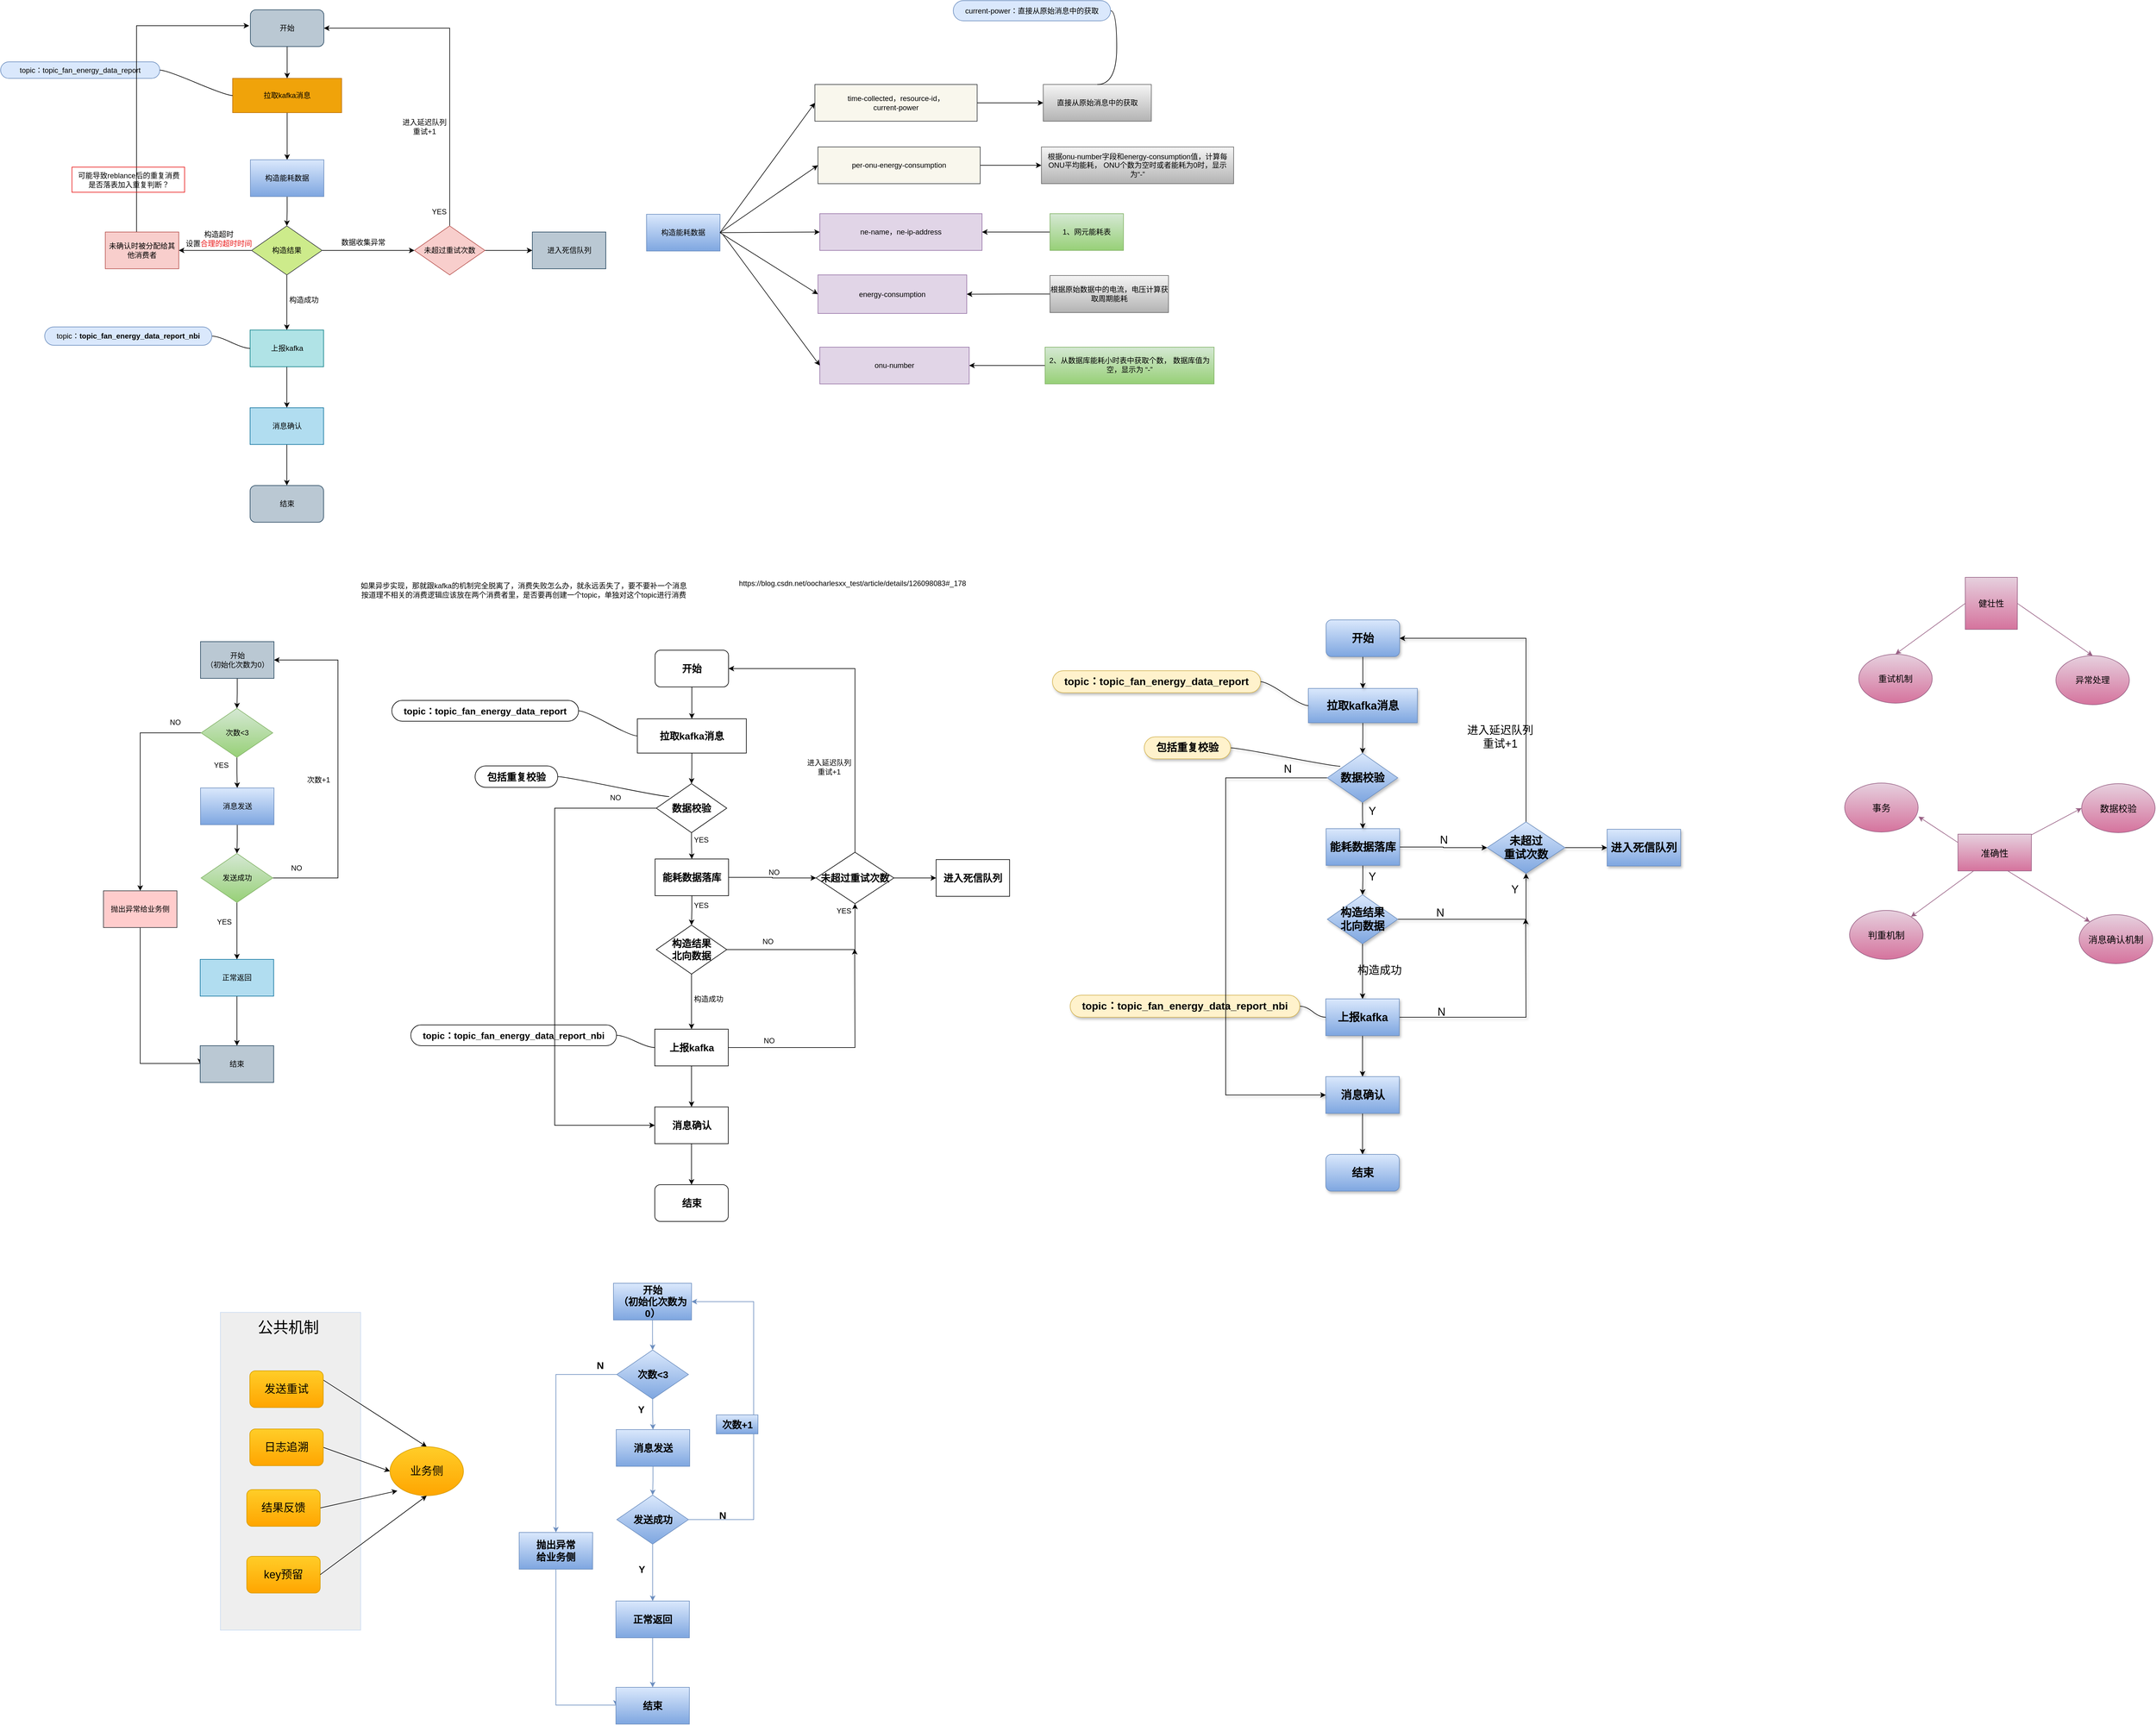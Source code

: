 <mxfile version="21.6.6" type="github">
  <diagram name="第 1 页" id="M8W_YHe2GnGrzic8frZs">
    <mxGraphModel dx="2900" dy="1160" grid="0" gridSize="10" guides="1" tooltips="1" connect="1" arrows="1" fold="1" page="0" pageScale="1" pageWidth="827" pageHeight="1169" math="0" shadow="0">
      <root>
        <mxCell id="0" />
        <mxCell id="1" parent="0" />
        <mxCell id="dHo2H_a6wfimzC4ZJmC2-6" value="" style="edgeStyle=orthogonalEdgeStyle;rounded=0;orthogonalLoop=1;jettySize=auto;html=1;" parent="1" source="dHo2H_a6wfimzC4ZJmC2-1" target="dHo2H_a6wfimzC4ZJmC2-5" edge="1">
          <mxGeometry relative="1" as="geometry" />
        </mxCell>
        <mxCell id="dHo2H_a6wfimzC4ZJmC2-1" value="拉取kafka消息" style="rounded=0;whiteSpace=wrap;html=1;fillColor=#f0a30a;fontColor=#000000;strokeColor=#BD7000;" parent="1" vertex="1">
          <mxGeometry x="-240" y="263" width="178" height="56" as="geometry" />
        </mxCell>
        <mxCell id="dHo2H_a6wfimzC4ZJmC2-28" value="" style="edgeStyle=orthogonalEdgeStyle;rounded=0;orthogonalLoop=1;jettySize=auto;html=1;" parent="1" source="dHo2H_a6wfimzC4ZJmC2-2" target="dHo2H_a6wfimzC4ZJmC2-1" edge="1">
          <mxGeometry relative="1" as="geometry" />
        </mxCell>
        <mxCell id="dHo2H_a6wfimzC4ZJmC2-2" value="开始" style="rounded=1;whiteSpace=wrap;html=1;fillColor=#bac8d3;strokeColor=#23445d;" parent="1" vertex="1">
          <mxGeometry x="-211" y="151" width="120" height="60" as="geometry" />
        </mxCell>
        <mxCell id="dHo2H_a6wfimzC4ZJmC2-3" value="topic：topic_fan_energy_data_report" style="whiteSpace=wrap;html=1;rounded=1;arcSize=50;align=center;verticalAlign=middle;strokeWidth=1;autosize=1;spacing=4;treeFolding=1;treeMoving=1;newEdgeStyle={&quot;edgeStyle&quot;:&quot;entityRelationEdgeStyle&quot;,&quot;startArrow&quot;:&quot;none&quot;,&quot;endArrow&quot;:&quot;none&quot;,&quot;segment&quot;:10,&quot;curved&quot;:1,&quot;sourcePerimeterSpacing&quot;:0,&quot;targetPerimeterSpacing&quot;:0};fillColor=#dae8fc;strokeColor=#6c8ebf;" parent="1" vertex="1">
          <mxGeometry x="-619" y="236" width="260" height="27" as="geometry" />
        </mxCell>
        <mxCell id="dHo2H_a6wfimzC4ZJmC2-4" value="" style="edgeStyle=entityRelationEdgeStyle;startArrow=none;endArrow=none;segment=10;curved=1;sourcePerimeterSpacing=0;targetPerimeterSpacing=0;rounded=0;exitX=0;exitY=0.5;exitDx=0;exitDy=0;" parent="1" source="dHo2H_a6wfimzC4ZJmC2-1" target="dHo2H_a6wfimzC4ZJmC2-3" edge="1">
          <mxGeometry relative="1" as="geometry">
            <mxPoint x="-19" y="323" as="sourcePoint" />
          </mxGeometry>
        </mxCell>
        <mxCell id="dHo2H_a6wfimzC4ZJmC2-8" value="" style="edgeStyle=orthogonalEdgeStyle;rounded=0;orthogonalLoop=1;jettySize=auto;html=1;" parent="1" source="dHo2H_a6wfimzC4ZJmC2-5" target="dHo2H_a6wfimzC4ZJmC2-7" edge="1">
          <mxGeometry relative="1" as="geometry" />
        </mxCell>
        <mxCell id="dHo2H_a6wfimzC4ZJmC2-5" value="构造能耗数据" style="whiteSpace=wrap;html=1;rounded=0;fillColor=#dae8fc;strokeColor=#6c8ebf;gradientColor=#7ea6e0;" parent="1" vertex="1">
          <mxGeometry x="-211" y="396" width="120" height="60" as="geometry" />
        </mxCell>
        <mxCell id="dHo2H_a6wfimzC4ZJmC2-12" value="" style="edgeStyle=orthogonalEdgeStyle;rounded=0;orthogonalLoop=1;jettySize=auto;html=1;" parent="1" source="dHo2H_a6wfimzC4ZJmC2-7" target="dHo2H_a6wfimzC4ZJmC2-11" edge="1">
          <mxGeometry relative="1" as="geometry" />
        </mxCell>
        <mxCell id="dHo2H_a6wfimzC4ZJmC2-16" value="" style="edgeStyle=orthogonalEdgeStyle;rounded=0;orthogonalLoop=1;jettySize=auto;html=1;" parent="1" source="dHo2H_a6wfimzC4ZJmC2-7" target="dHo2H_a6wfimzC4ZJmC2-15" edge="1">
          <mxGeometry relative="1" as="geometry" />
        </mxCell>
        <mxCell id="dHo2H_a6wfimzC4ZJmC2-32" value="" style="edgeStyle=orthogonalEdgeStyle;rounded=0;orthogonalLoop=1;jettySize=auto;html=1;" parent="1" source="dHo2H_a6wfimzC4ZJmC2-7" target="dHo2H_a6wfimzC4ZJmC2-31" edge="1">
          <mxGeometry relative="1" as="geometry" />
        </mxCell>
        <mxCell id="dHo2H_a6wfimzC4ZJmC2-7" value="构造结果" style="rhombus;whiteSpace=wrap;html=1;rounded=0;fillColor=#cdeb8b;strokeColor=#36393d;" parent="1" vertex="1">
          <mxGeometry x="-209" y="504" width="115" height="80" as="geometry" />
        </mxCell>
        <mxCell id="dHo2H_a6wfimzC4ZJmC2-13" style="edgeStyle=orthogonalEdgeStyle;rounded=0;orthogonalLoop=1;jettySize=auto;html=1;entryX=1;entryY=0.5;entryDx=0;entryDy=0;" parent="1" source="dHo2H_a6wfimzC4ZJmC2-11" target="dHo2H_a6wfimzC4ZJmC2-2" edge="1">
          <mxGeometry relative="1" as="geometry">
            <Array as="points">
              <mxPoint x="115" y="181" />
            </Array>
          </mxGeometry>
        </mxCell>
        <mxCell id="dHo2H_a6wfimzC4ZJmC2-30" value="" style="edgeStyle=orthogonalEdgeStyle;rounded=0;orthogonalLoop=1;jettySize=auto;html=1;" parent="1" source="dHo2H_a6wfimzC4ZJmC2-11" target="dHo2H_a6wfimzC4ZJmC2-29" edge="1">
          <mxGeometry relative="1" as="geometry" />
        </mxCell>
        <mxCell id="dHo2H_a6wfimzC4ZJmC2-11" value="未超过重试次数" style="rhombus;whiteSpace=wrap;html=1;rounded=0;fillColor=#f8cecc;strokeColor=#b85450;" parent="1" vertex="1">
          <mxGeometry x="57" y="504" width="115" height="80" as="geometry" />
        </mxCell>
        <mxCell id="dHo2H_a6wfimzC4ZJmC2-14" value="进入延迟队列&lt;br&gt;重试+1" style="text;html=1;align=center;verticalAlign=middle;resizable=0;points=[];autosize=1;strokeColor=none;fillColor=none;" parent="1" vertex="1">
          <mxGeometry x="28" y="321" width="90" height="41" as="geometry" />
        </mxCell>
        <mxCell id="dHo2H_a6wfimzC4ZJmC2-21" value="" style="edgeStyle=orthogonalEdgeStyle;rounded=0;orthogonalLoop=1;jettySize=auto;html=1;" parent="1" source="dHo2H_a6wfimzC4ZJmC2-15" target="dHo2H_a6wfimzC4ZJmC2-20" edge="1">
          <mxGeometry relative="1" as="geometry" />
        </mxCell>
        <mxCell id="dHo2H_a6wfimzC4ZJmC2-15" value="上报kafka" style="whiteSpace=wrap;html=1;rounded=0;fillColor=#b0e3e6;strokeColor=#0e8088;" parent="1" vertex="1">
          <mxGeometry x="-211.5" y="674" width="120" height="60" as="geometry" />
        </mxCell>
        <mxCell id="dHo2H_a6wfimzC4ZJmC2-17" value="构造成功" style="text;html=1;align=center;verticalAlign=middle;resizable=0;points=[];autosize=1;strokeColor=none;fillColor=none;" parent="1" vertex="1">
          <mxGeometry x="-157" y="612" width="66" height="26" as="geometry" />
        </mxCell>
        <mxCell id="dHo2H_a6wfimzC4ZJmC2-19" style="edgeStyle=entityRelationEdgeStyle;rounded=0;orthogonalLoop=1;jettySize=auto;html=1;startArrow=none;endArrow=none;segment=10;curved=1;sourcePerimeterSpacing=0;targetPerimeterSpacing=0;" parent="1" source="dHo2H_a6wfimzC4ZJmC2-18" target="dHo2H_a6wfimzC4ZJmC2-15" edge="1">
          <mxGeometry relative="1" as="geometry" />
        </mxCell>
        <mxCell id="dHo2H_a6wfimzC4ZJmC2-18" value="topic：&lt;b&gt;topic_fan_energy_data_report_nbi&lt;/b&gt;" style="whiteSpace=wrap;html=1;rounded=1;arcSize=50;align=center;verticalAlign=middle;strokeWidth=1;autosize=1;spacing=4;treeFolding=1;treeMoving=1;newEdgeStyle={&quot;edgeStyle&quot;:&quot;entityRelationEdgeStyle&quot;,&quot;startArrow&quot;:&quot;none&quot;,&quot;endArrow&quot;:&quot;none&quot;,&quot;segment&quot;:10,&quot;curved&quot;:1,&quot;sourcePerimeterSpacing&quot;:0,&quot;targetPerimeterSpacing&quot;:0};fillColor=#dae8fc;strokeColor=#6c8ebf;" parent="1" vertex="1">
          <mxGeometry x="-547" y="669" width="273" height="30" as="geometry" />
        </mxCell>
        <mxCell id="dHo2H_a6wfimzC4ZJmC2-25" value="" style="edgeStyle=orthogonalEdgeStyle;rounded=0;orthogonalLoop=1;jettySize=auto;html=1;" parent="1" source="dHo2H_a6wfimzC4ZJmC2-20" target="dHo2H_a6wfimzC4ZJmC2-24" edge="1">
          <mxGeometry relative="1" as="geometry" />
        </mxCell>
        <mxCell id="dHo2H_a6wfimzC4ZJmC2-20" value="消息确认" style="whiteSpace=wrap;html=1;rounded=0;fillColor=#b1ddf0;strokeColor=#10739e;" parent="1" vertex="1">
          <mxGeometry x="-211.5" y="801" width="120" height="60" as="geometry" />
        </mxCell>
        <mxCell id="dHo2H_a6wfimzC4ZJmC2-24" value="结束" style="rounded=1;whiteSpace=wrap;html=1;fillColor=#bac8d3;strokeColor=#23445d;" parent="1" vertex="1">
          <mxGeometry x="-211.5" y="928" width="120" height="60" as="geometry" />
        </mxCell>
        <mxCell id="dHo2H_a6wfimzC4ZJmC2-26" value="数据收集异常" style="text;html=1;align=center;verticalAlign=middle;resizable=0;points=[];autosize=1;strokeColor=none;fillColor=none;" parent="1" vertex="1">
          <mxGeometry x="-72" y="518" width="90" height="26" as="geometry" />
        </mxCell>
        <mxCell id="dHo2H_a6wfimzC4ZJmC2-27" value="YES" style="text;html=1;align=center;verticalAlign=middle;resizable=0;points=[];autosize=1;strokeColor=none;fillColor=none;" parent="1" vertex="1">
          <mxGeometry x="76" y="468" width="42" height="26" as="geometry" />
        </mxCell>
        <mxCell id="dHo2H_a6wfimzC4ZJmC2-29" value="进入死信队列" style="whiteSpace=wrap;html=1;rounded=0;fillColor=#bac8d3;strokeColor=#23445d;" parent="1" vertex="1">
          <mxGeometry x="249.5" y="514" width="120" height="60" as="geometry" />
        </mxCell>
        <mxCell id="dHo2H_a6wfimzC4ZJmC2-34" style="edgeStyle=orthogonalEdgeStyle;rounded=0;orthogonalLoop=1;jettySize=auto;html=1;" parent="1" source="dHo2H_a6wfimzC4ZJmC2-31" edge="1">
          <mxGeometry relative="1" as="geometry">
            <mxPoint x="-213" y="177" as="targetPoint" />
            <Array as="points">
              <mxPoint x="-397" y="177" />
            </Array>
          </mxGeometry>
        </mxCell>
        <mxCell id="dHo2H_a6wfimzC4ZJmC2-31" value="未确认时被分配给其他消费者" style="rounded=0;whiteSpace=wrap;html=1;fillColor=#f8cecc;strokeColor=#b85450;" parent="1" vertex="1">
          <mxGeometry x="-448" y="514" width="120" height="60" as="geometry" />
        </mxCell>
        <mxCell id="dHo2H_a6wfimzC4ZJmC2-35" value="可能导致reblance后的重复消费&lt;br&gt;是否落表加入重复判断？" style="text;html=1;align=center;verticalAlign=middle;resizable=0;points=[];autosize=1;strokeColor=#E91616;fillColor=none;" parent="1" vertex="1">
          <mxGeometry x="-502.5" y="408" width="184" height="41" as="geometry" />
        </mxCell>
        <mxCell id="dHo2H_a6wfimzC4ZJmC2-36" value="构造超时&lt;br&gt;设置&lt;font color=&quot;#e91616&quot;&gt;合理的超时时间&lt;/font&gt;" style="text;html=1;align=center;verticalAlign=middle;resizable=0;points=[];autosize=1;strokeColor=none;fillColor=none;" parent="1" vertex="1">
          <mxGeometry x="-326" y="504" width="126" height="41" as="geometry" />
        </mxCell>
        <mxCell id="dHo2H_a6wfimzC4ZJmC2-37" value="构造能耗数据" style="rounded=0;whiteSpace=wrap;html=1;fillColor=#dae8fc;strokeColor=#6c8ebf;gradientColor=#7ea6e0;" parent="1" vertex="1">
          <mxGeometry x="436" y="485" width="120" height="60" as="geometry" />
        </mxCell>
        <mxCell id="iF39fZA0TQ3YI6n5g9AD-15" value="" style="edgeStyle=orthogonalEdgeStyle;rounded=0;orthogonalLoop=1;jettySize=auto;html=1;" parent="1" source="dHo2H_a6wfimzC4ZJmC2-38" target="iF39fZA0TQ3YI6n5g9AD-14" edge="1">
          <mxGeometry relative="1" as="geometry" />
        </mxCell>
        <mxCell id="dHo2H_a6wfimzC4ZJmC2-38" value="time-collected，resource-id，&lt;br&gt;current-power" style="rounded=0;whiteSpace=wrap;html=1;fillColor=#f9f7ed;strokeColor=#36393d;" parent="1" vertex="1">
          <mxGeometry x="711" y="273" width="265" height="60" as="geometry" />
        </mxCell>
        <mxCell id="iF39fZA0TQ3YI6n5g9AD-19" value="" style="edgeStyle=orthogonalEdgeStyle;rounded=0;orthogonalLoop=1;jettySize=auto;html=1;" parent="1" source="iF39fZA0TQ3YI6n5g9AD-1" target="iF39fZA0TQ3YI6n5g9AD-18" edge="1">
          <mxGeometry relative="1" as="geometry" />
        </mxCell>
        <mxCell id="iF39fZA0TQ3YI6n5g9AD-1" value="per-onu-energy-consumption" style="rounded=0;whiteSpace=wrap;html=1;fillColor=#f9f7ed;strokeColor=#36393d;" parent="1" vertex="1">
          <mxGeometry x="716" y="375" width="265" height="60" as="geometry" />
        </mxCell>
        <mxCell id="iF39fZA0TQ3YI6n5g9AD-3" value="ne-name，ne-ip-address" style="rounded=0;whiteSpace=wrap;html=1;fillColor=#e1d5e7;strokeColor=#9673a6;" parent="1" vertex="1">
          <mxGeometry x="719" y="484" width="265" height="60" as="geometry" />
        </mxCell>
        <mxCell id="iF39fZA0TQ3YI6n5g9AD-4" value="energy-consumption" style="whiteSpace=wrap;html=1;fillColor=#e1d5e7;strokeColor=#9673a6;" parent="1" vertex="1">
          <mxGeometry x="716" y="584" width="243" height="63" as="geometry" />
        </mxCell>
        <mxCell id="iF39fZA0TQ3YI6n5g9AD-7" style="edgeStyle=orthogonalEdgeStyle;rounded=0;orthogonalLoop=1;jettySize=auto;html=1;" parent="1" source="iF39fZA0TQ3YI6n5g9AD-5" target="iF39fZA0TQ3YI6n5g9AD-4" edge="1">
          <mxGeometry relative="1" as="geometry" />
        </mxCell>
        <mxCell id="iF39fZA0TQ3YI6n5g9AD-5" value="根据原始数据中的电流，电压计算获取周期能耗" style="whiteSpace=wrap;html=1;fillColor=#f5f5f5;gradientColor=#b3b3b3;strokeColor=#666666;" parent="1" vertex="1">
          <mxGeometry x="1095" y="585" width="193.5" height="60.5" as="geometry" />
        </mxCell>
        <mxCell id="iF39fZA0TQ3YI6n5g9AD-23" style="edgeStyle=orthogonalEdgeStyle;rounded=0;orthogonalLoop=1;jettySize=auto;html=1;" parent="1" source="iF39fZA0TQ3YI6n5g9AD-8" target="iF39fZA0TQ3YI6n5g9AD-3" edge="1">
          <mxGeometry relative="1" as="geometry" />
        </mxCell>
        <mxCell id="iF39fZA0TQ3YI6n5g9AD-8" value="1、网元能耗表" style="whiteSpace=wrap;html=1;rounded=0;fillColor=#d5e8d4;strokeColor=#82b366;gradientColor=#97d077;" parent="1" vertex="1">
          <mxGeometry x="1095" y="484" width="120" height="60" as="geometry" />
        </mxCell>
        <mxCell id="iF39fZA0TQ3YI6n5g9AD-14" value="直接从原始消息中的获取&lt;span style=&quot;font-size:10.5pt;font-family:宋体;&lt;br/&gt;mso-bidi-font-family:宋体;mso-ansi-language:EN-US;mso-fareast-language:ZH-CN;&lt;br/&gt;mso-bidi-language:AR-SA&quot;&gt;&lt;/span&gt;" style="whiteSpace=wrap;html=1;rounded=0;fillColor=#f5f5f5;gradientColor=#b3b3b3;strokeColor=#666666;" parent="1" vertex="1">
          <mxGeometry x="1084" y="273" width="176.5" height="60" as="geometry" />
        </mxCell>
        <mxCell id="iF39fZA0TQ3YI6n5g9AD-17" style="edgeStyle=entityRelationEdgeStyle;rounded=0;orthogonalLoop=1;jettySize=auto;html=1;startArrow=none;endArrow=none;segment=10;curved=1;sourcePerimeterSpacing=0;targetPerimeterSpacing=0;entryX=0.5;entryY=0;entryDx=0;entryDy=0;" parent="1" source="iF39fZA0TQ3YI6n5g9AD-16" target="iF39fZA0TQ3YI6n5g9AD-14" edge="1">
          <mxGeometry relative="1" as="geometry" />
        </mxCell>
        <mxCell id="iF39fZA0TQ3YI6n5g9AD-16" value="current-power：直接从原始消息中的获取&lt;span style=&quot;font-size:10.5pt;font-family:宋体;&lt;br/&gt;mso-bidi-font-family:宋体;mso-ansi-language:EN-US;mso-fareast-language:ZH-CN;&lt;br/&gt;mso-bidi-language:AR-SA&quot;&gt;&lt;/span&gt;" style="whiteSpace=wrap;html=1;rounded=1;arcSize=50;align=center;verticalAlign=middle;strokeWidth=1;autosize=1;spacing=4;treeFolding=1;treeMoving=1;newEdgeStyle={&quot;edgeStyle&quot;:&quot;entityRelationEdgeStyle&quot;,&quot;startArrow&quot;:&quot;none&quot;,&quot;endArrow&quot;:&quot;none&quot;,&quot;segment&quot;:10,&quot;curved&quot;:1,&quot;sourcePerimeterSpacing&quot;:0,&quot;targetPerimeterSpacing&quot;:0};fillColor=#dae8fc;strokeColor=#6c8ebf;" parent="1" vertex="1">
          <mxGeometry x="937" y="136" width="257" height="33" as="geometry" />
        </mxCell>
        <mxCell id="iF39fZA0TQ3YI6n5g9AD-18" value="根据onu-number字段和energy-consumption值，计算每ONU平均能耗， ONU个数为空时或者能耗为0时，显示为“-”" style="whiteSpace=wrap;html=1;rounded=0;fillColor=#f5f5f5;gradientColor=#b3b3b3;strokeColor=#666666;" parent="1" vertex="1">
          <mxGeometry x="1081" y="375" width="314" height="60" as="geometry" />
        </mxCell>
        <mxCell id="iF39fZA0TQ3YI6n5g9AD-20" value="onu-number" style="whiteSpace=wrap;html=1;fillColor=#e1d5e7;strokeColor=#9673a6;" parent="1" vertex="1">
          <mxGeometry x="719" y="702" width="244" height="60" as="geometry" />
        </mxCell>
        <mxCell id="iF39fZA0TQ3YI6n5g9AD-22" style="edgeStyle=orthogonalEdgeStyle;rounded=0;orthogonalLoop=1;jettySize=auto;html=1;entryX=1;entryY=0.5;entryDx=0;entryDy=0;" parent="1" source="iF39fZA0TQ3YI6n5g9AD-21" target="iF39fZA0TQ3YI6n5g9AD-20" edge="1">
          <mxGeometry relative="1" as="geometry" />
        </mxCell>
        <mxCell id="iF39fZA0TQ3YI6n5g9AD-21" value="2、从数据库能耗小时表中获取个数， 数据库值为空，显示为 “-”&lt;span style=&quot;font-size:10.5pt;font-family:宋体;&lt;br/&gt;mso-bidi-font-family:宋体;mso-ansi-language:EN-US;mso-fareast-language:ZH-CN;&lt;br/&gt;mso-bidi-language:AR-SA&quot;&gt;&lt;/span&gt;" style="whiteSpace=wrap;html=1;fillColor=#d5e8d4;gradientColor=#97d077;strokeColor=#82b366;" parent="1" vertex="1">
          <mxGeometry x="1087" y="702" width="276" height="60" as="geometry" />
        </mxCell>
        <mxCell id="iF39fZA0TQ3YI6n5g9AD-31" value="" style="endArrow=classic;html=1;rounded=0;entryX=0;entryY=0.5;entryDx=0;entryDy=0;exitX=1;exitY=0.5;exitDx=0;exitDy=0;" parent="1" source="dHo2H_a6wfimzC4ZJmC2-37" target="dHo2H_a6wfimzC4ZJmC2-38" edge="1">
          <mxGeometry width="50" height="50" relative="1" as="geometry">
            <mxPoint x="453" y="469" as="sourcePoint" />
            <mxPoint x="503" y="419" as="targetPoint" />
          </mxGeometry>
        </mxCell>
        <mxCell id="iF39fZA0TQ3YI6n5g9AD-33" value="" style="endArrow=classic;html=1;rounded=0;entryX=0;entryY=0.5;entryDx=0;entryDy=0;exitX=1;exitY=0.5;exitDx=0;exitDy=0;" parent="1" source="dHo2H_a6wfimzC4ZJmC2-37" target="iF39fZA0TQ3YI6n5g9AD-1" edge="1">
          <mxGeometry width="50" height="50" relative="1" as="geometry">
            <mxPoint x="453" y="469" as="sourcePoint" />
            <mxPoint x="503" y="419" as="targetPoint" />
          </mxGeometry>
        </mxCell>
        <mxCell id="iF39fZA0TQ3YI6n5g9AD-34" value="" style="endArrow=classic;html=1;rounded=0;entryX=0;entryY=0.5;entryDx=0;entryDy=0;exitX=1;exitY=0.5;exitDx=0;exitDy=0;" parent="1" source="dHo2H_a6wfimzC4ZJmC2-37" target="iF39fZA0TQ3YI6n5g9AD-3" edge="1">
          <mxGeometry width="50" height="50" relative="1" as="geometry">
            <mxPoint x="453" y="469" as="sourcePoint" />
            <mxPoint x="503" y="419" as="targetPoint" />
          </mxGeometry>
        </mxCell>
        <mxCell id="iF39fZA0TQ3YI6n5g9AD-35" value="" style="endArrow=classic;html=1;rounded=0;entryX=0;entryY=0.5;entryDx=0;entryDy=0;exitX=1;exitY=0.5;exitDx=0;exitDy=0;" parent="1" source="dHo2H_a6wfimzC4ZJmC2-37" target="iF39fZA0TQ3YI6n5g9AD-4" edge="1">
          <mxGeometry width="50" height="50" relative="1" as="geometry">
            <mxPoint x="453" y="469" as="sourcePoint" />
            <mxPoint x="503" y="419" as="targetPoint" />
          </mxGeometry>
        </mxCell>
        <mxCell id="iF39fZA0TQ3YI6n5g9AD-36" value="" style="endArrow=classic;html=1;rounded=0;entryX=0;entryY=0.5;entryDx=0;entryDy=0;" parent="1" target="iF39fZA0TQ3YI6n5g9AD-20" edge="1">
          <mxGeometry width="50" height="50" relative="1" as="geometry">
            <mxPoint x="560" y="517" as="sourcePoint" />
            <mxPoint x="503" y="419" as="targetPoint" />
          </mxGeometry>
        </mxCell>
        <mxCell id="iF39fZA0TQ3YI6n5g9AD-39" value="如果异步实现，那就跟kafka的机制完全脱离了，消费失败怎么办，就永远丢失了，要不要补一个消息&lt;br&gt;按道理不相关的消费逻辑应该放在两个消费者里，是否要再创建一个topic，单独对这个topic进行消费" style="text;html=1;align=center;verticalAlign=middle;resizable=0;points=[];autosize=1;strokeColor=none;fillColor=none;" parent="1" vertex="1">
          <mxGeometry x="-41" y="1078" width="551" height="41" as="geometry" />
        </mxCell>
        <mxCell id="iF39fZA0TQ3YI6n5g9AD-40" value="https://blog.csdn.net/oocharlesxx_test/article/details/126098083#_178" style="text;html=1;align=center;verticalAlign=middle;resizable=0;points=[];autosize=1;strokeColor=none;fillColor=none;" parent="1" vertex="1">
          <mxGeometry x="577" y="1075" width="389" height="26" as="geometry" />
        </mxCell>
        <mxCell id="vTuSlHbS3e6EODC16ytk-5" value="" style="edgeStyle=orthogonalEdgeStyle;rounded=0;orthogonalLoop=1;jettySize=auto;html=1;" parent="1" source="vTuSlHbS3e6EODC16ytk-1" target="vTuSlHbS3e6EODC16ytk-4" edge="1">
          <mxGeometry relative="1" as="geometry" />
        </mxCell>
        <mxCell id="vTuSlHbS3e6EODC16ytk-1" value="消息发送" style="rounded=0;whiteSpace=wrap;html=1;fillColor=#dae8fc;strokeColor=#6c8ebf;gradientColor=#7ea6e0;" parent="1" vertex="1">
          <mxGeometry x="-292.5" y="1422" width="120" height="60" as="geometry" />
        </mxCell>
        <mxCell id="vTuSlHbS3e6EODC16ytk-12" value="" style="edgeStyle=orthogonalEdgeStyle;rounded=0;orthogonalLoop=1;jettySize=auto;html=1;" parent="1" source="vTuSlHbS3e6EODC16ytk-4" target="vTuSlHbS3e6EODC16ytk-11" edge="1">
          <mxGeometry relative="1" as="geometry" />
        </mxCell>
        <mxCell id="vTuSlHbS3e6EODC16ytk-31" style="edgeStyle=orthogonalEdgeStyle;rounded=0;orthogonalLoop=1;jettySize=auto;html=1;entryX=1;entryY=0.5;entryDx=0;entryDy=0;exitX=1;exitY=0.5;exitDx=0;exitDy=0;" parent="1" source="vTuSlHbS3e6EODC16ytk-4" target="vTuSlHbS3e6EODC16ytk-29" edge="1">
          <mxGeometry relative="1" as="geometry">
            <mxPoint x="-121.68" y="1213.0" as="targetPoint" />
            <mxPoint x="-123.997" y="1575.607" as="sourcePoint" />
            <Array as="points">
              <mxPoint x="-68" y="1569" />
              <mxPoint x="-68" y="1213" />
            </Array>
          </mxGeometry>
        </mxCell>
        <mxCell id="vTuSlHbS3e6EODC16ytk-4" value="发送成功" style="rhombus;whiteSpace=wrap;html=1;rounded=0;fillColor=#d5e8d4;gradientColor=#97d077;strokeColor=#82b366;" parent="1" vertex="1">
          <mxGeometry x="-291.5" y="1529" width="117" height="80" as="geometry" />
        </mxCell>
        <mxCell id="vTuSlHbS3e6EODC16ytk-37" value="" style="edgeStyle=orthogonalEdgeStyle;rounded=0;orthogonalLoop=1;jettySize=auto;html=1;" parent="1" source="vTuSlHbS3e6EODC16ytk-11" target="vTuSlHbS3e6EODC16ytk-36" edge="1">
          <mxGeometry relative="1" as="geometry" />
        </mxCell>
        <mxCell id="vTuSlHbS3e6EODC16ytk-11" value="正常返回" style="whiteSpace=wrap;html=1;rounded=0;fillColor=#b1ddf0;strokeColor=#10739e;" parent="1" vertex="1">
          <mxGeometry x="-293" y="1702" width="120" height="60" as="geometry" />
        </mxCell>
        <mxCell id="vTuSlHbS3e6EODC16ytk-28" style="edgeStyle=orthogonalEdgeStyle;rounded=0;orthogonalLoop=1;jettySize=auto;html=1;entryX=0.5;entryY=0;entryDx=0;entryDy=0;" parent="1" source="vTuSlHbS3e6EODC16ytk-15" target="vTuSlHbS3e6EODC16ytk-1" edge="1">
          <mxGeometry relative="1" as="geometry" />
        </mxCell>
        <mxCell id="vTuSlHbS3e6EODC16ytk-33" style="edgeStyle=orthogonalEdgeStyle;rounded=0;orthogonalLoop=1;jettySize=auto;html=1;exitX=0;exitY=0.5;exitDx=0;exitDy=0;entryX=0.5;entryY=0;entryDx=0;entryDy=0;" parent="1" source="vTuSlHbS3e6EODC16ytk-15" target="vTuSlHbS3e6EODC16ytk-20" edge="1">
          <mxGeometry relative="1" as="geometry">
            <mxPoint x="-353.0" y="1371.0" as="sourcePoint" />
            <mxPoint x="-596" y="1543" as="targetPoint" />
            <Array as="points">
              <mxPoint x="-391" y="1332" />
            </Array>
          </mxGeometry>
        </mxCell>
        <mxCell id="vTuSlHbS3e6EODC16ytk-15" value="次数&amp;lt;3" style="rhombus;whiteSpace=wrap;html=1;rounded=0;fillColor=#d5e8d4;gradientColor=#97d077;strokeColor=#82b366;" parent="1" vertex="1">
          <mxGeometry x="-291.5" y="1292" width="117" height="80" as="geometry" />
        </mxCell>
        <mxCell id="vTuSlHbS3e6EODC16ytk-40" style="edgeStyle=orthogonalEdgeStyle;rounded=0;orthogonalLoop=1;jettySize=auto;html=1;entryX=0;entryY=0.5;entryDx=0;entryDy=0;" parent="1" source="vTuSlHbS3e6EODC16ytk-20" target="vTuSlHbS3e6EODC16ytk-36" edge="1">
          <mxGeometry relative="1" as="geometry">
            <Array as="points">
              <mxPoint x="-391" y="1872" />
            </Array>
          </mxGeometry>
        </mxCell>
        <mxCell id="vTuSlHbS3e6EODC16ytk-20" value="抛出异常给业务侧" style="whiteSpace=wrap;html=1;rounded=0;fillColor=#ffcccc;strokeColor=#36393d;" parent="1" vertex="1">
          <mxGeometry x="-451" y="1590" width="120" height="60" as="geometry" />
        </mxCell>
        <mxCell id="vTuSlHbS3e6EODC16ytk-22" value="NO" style="text;html=1;align=center;verticalAlign=middle;resizable=0;points=[];autosize=1;strokeColor=none;fillColor=none;" parent="1" vertex="1">
          <mxGeometry x="-154" y="1540" width="36" height="26" as="geometry" />
        </mxCell>
        <mxCell id="vTuSlHbS3e6EODC16ytk-25" value="YES" style="text;html=1;align=center;verticalAlign=middle;resizable=0;points=[];autosize=1;strokeColor=none;fillColor=none;" parent="1" vertex="1">
          <mxGeometry x="-275" y="1628" width="42" height="26" as="geometry" />
        </mxCell>
        <mxCell id="vTuSlHbS3e6EODC16ytk-30" value="" style="edgeStyle=orthogonalEdgeStyle;rounded=0;orthogonalLoop=1;jettySize=auto;html=1;" parent="1" source="vTuSlHbS3e6EODC16ytk-29" target="vTuSlHbS3e6EODC16ytk-15" edge="1">
          <mxGeometry relative="1" as="geometry" />
        </mxCell>
        <mxCell id="vTuSlHbS3e6EODC16ytk-29" value="开始&lt;br&gt;（初始化次数为0）" style="whiteSpace=wrap;html=1;fillColor=#bac8d3;strokeColor=#23445d;" parent="1" vertex="1">
          <mxGeometry x="-292.5" y="1183" width="120" height="60" as="geometry" />
        </mxCell>
        <mxCell id="vTuSlHbS3e6EODC16ytk-32" value="YES" style="text;html=1;align=center;verticalAlign=middle;resizable=0;points=[];autosize=1;strokeColor=none;fillColor=none;" parent="1" vertex="1">
          <mxGeometry x="-280" y="1372" width="42" height="26" as="geometry" />
        </mxCell>
        <mxCell id="vTuSlHbS3e6EODC16ytk-34" value="NO" style="text;html=1;align=center;verticalAlign=middle;resizable=0;points=[];autosize=1;strokeColor=none;fillColor=none;" parent="1" vertex="1">
          <mxGeometry x="-352" y="1302" width="36" height="26" as="geometry" />
        </mxCell>
        <mxCell id="vTuSlHbS3e6EODC16ytk-36" value="结束" style="whiteSpace=wrap;html=1;rounded=0;fillColor=#bac8d3;strokeColor=#23445d;" parent="1" vertex="1">
          <mxGeometry x="-293" y="1843" width="120" height="60" as="geometry" />
        </mxCell>
        <mxCell id="vTuSlHbS3e6EODC16ytk-41" value="次数+1" style="text;html=1;align=center;verticalAlign=middle;resizable=0;points=[];autosize=1;strokeColor=none;fillColor=none;" parent="1" vertex="1">
          <mxGeometry x="-128" y="1396" width="56" height="26" as="geometry" />
        </mxCell>
        <mxCell id="SpIpiFIYMwb2PbjlnEA3-33" value="" style="edgeStyle=orthogonalEdgeStyle;rounded=0;orthogonalLoop=1;jettySize=auto;html=1;" parent="1" source="SpIpiFIYMwb2PbjlnEA3-2" target="SpIpiFIYMwb2PbjlnEA3-32" edge="1">
          <mxGeometry relative="1" as="geometry" />
        </mxCell>
        <mxCell id="SpIpiFIYMwb2PbjlnEA3-2" value="&lt;font style=&quot;font-size: 16px;&quot;&gt;&lt;b&gt;拉取kafka消息&lt;/b&gt;&lt;/font&gt;" style="rounded=0;whiteSpace=wrap;html=1;" parent="1" vertex="1">
          <mxGeometry x="421" y="1309" width="178" height="56" as="geometry" />
        </mxCell>
        <mxCell id="SpIpiFIYMwb2PbjlnEA3-3" value="" style="edgeStyle=orthogonalEdgeStyle;rounded=0;orthogonalLoop=1;jettySize=auto;html=1;" parent="1" source="SpIpiFIYMwb2PbjlnEA3-4" target="SpIpiFIYMwb2PbjlnEA3-2" edge="1">
          <mxGeometry relative="1" as="geometry" />
        </mxCell>
        <mxCell id="SpIpiFIYMwb2PbjlnEA3-4" value="&lt;b&gt;&lt;font style=&quot;font-size: 16px;&quot;&gt;开始&lt;/font&gt;&lt;/b&gt;" style="rounded=1;whiteSpace=wrap;html=1;" parent="1" vertex="1">
          <mxGeometry x="450" y="1197" width="120" height="60" as="geometry" />
        </mxCell>
        <mxCell id="SpIpiFIYMwb2PbjlnEA3-5" value="&lt;font style=&quot;font-size: 15px;&quot;&gt;&lt;b&gt;topic：topic_fan_energy_data_report&lt;/b&gt;&lt;/font&gt;" style="whiteSpace=wrap;html=1;rounded=1;arcSize=50;align=center;verticalAlign=middle;strokeWidth=1;autosize=1;spacing=4;treeFolding=1;treeMoving=1;newEdgeStyle={&quot;edgeStyle&quot;:&quot;entityRelationEdgeStyle&quot;,&quot;startArrow&quot;:&quot;none&quot;,&quot;endArrow&quot;:&quot;none&quot;,&quot;segment&quot;:10,&quot;curved&quot;:1,&quot;sourcePerimeterSpacing&quot;:0,&quot;targetPerimeterSpacing&quot;:0};" parent="1" vertex="1">
          <mxGeometry x="20" y="1279" width="305" height="34" as="geometry" />
        </mxCell>
        <mxCell id="SpIpiFIYMwb2PbjlnEA3-6" value="" style="edgeStyle=entityRelationEdgeStyle;startArrow=none;endArrow=none;segment=10;curved=1;sourcePerimeterSpacing=0;targetPerimeterSpacing=0;rounded=0;exitX=0;exitY=0.5;exitDx=0;exitDy=0;" parent="1" source="SpIpiFIYMwb2PbjlnEA3-2" target="SpIpiFIYMwb2PbjlnEA3-5" edge="1">
          <mxGeometry relative="1" as="geometry">
            <mxPoint x="642" y="1369" as="sourcePoint" />
          </mxGeometry>
        </mxCell>
        <mxCell id="SpIpiFIYMwb2PbjlnEA3-7" value="" style="edgeStyle=orthogonalEdgeStyle;rounded=0;orthogonalLoop=1;jettySize=auto;html=1;" parent="1" source="SpIpiFIYMwb2PbjlnEA3-8" target="SpIpiFIYMwb2PbjlnEA3-12" edge="1">
          <mxGeometry relative="1" as="geometry" />
        </mxCell>
        <mxCell id="SpIpiFIYMwb2PbjlnEA3-38" style="edgeStyle=orthogonalEdgeStyle;rounded=0;orthogonalLoop=1;jettySize=auto;html=1;" parent="1" source="SpIpiFIYMwb2PbjlnEA3-8" target="SpIpiFIYMwb2PbjlnEA3-15" edge="1">
          <mxGeometry relative="1" as="geometry" />
        </mxCell>
        <mxCell id="SpIpiFIYMwb2PbjlnEA3-8" value="&lt;font style=&quot;font-size: 16px;&quot;&gt;&lt;b&gt;能耗数据落库&lt;/b&gt;&lt;/font&gt;" style="whiteSpace=wrap;html=1;rounded=0;" parent="1" vertex="1">
          <mxGeometry x="450" y="1538" width="120" height="60" as="geometry" />
        </mxCell>
        <mxCell id="SpIpiFIYMwb2PbjlnEA3-9" value="" style="edgeStyle=orthogonalEdgeStyle;rounded=0;orthogonalLoop=1;jettySize=auto;html=1;" parent="1" source="SpIpiFIYMwb2PbjlnEA3-12" target="SpIpiFIYMwb2PbjlnEA3-15" edge="1">
          <mxGeometry relative="1" as="geometry" />
        </mxCell>
        <mxCell id="SpIpiFIYMwb2PbjlnEA3-10" value="" style="edgeStyle=orthogonalEdgeStyle;rounded=0;orthogonalLoop=1;jettySize=auto;html=1;" parent="1" source="SpIpiFIYMwb2PbjlnEA3-12" target="SpIpiFIYMwb2PbjlnEA3-18" edge="1">
          <mxGeometry relative="1" as="geometry" />
        </mxCell>
        <mxCell id="SpIpiFIYMwb2PbjlnEA3-12" value="&lt;b style=&quot;font-size: 16px;&quot;&gt;构造结果&lt;br&gt;北向数据&lt;/b&gt;" style="rhombus;whiteSpace=wrap;html=1;rounded=0;" parent="1" vertex="1">
          <mxGeometry x="452" y="1646" width="115" height="80" as="geometry" />
        </mxCell>
        <mxCell id="SpIpiFIYMwb2PbjlnEA3-13" style="edgeStyle=orthogonalEdgeStyle;rounded=0;orthogonalLoop=1;jettySize=auto;html=1;entryX=1;entryY=0.5;entryDx=0;entryDy=0;" parent="1" source="SpIpiFIYMwb2PbjlnEA3-15" target="SpIpiFIYMwb2PbjlnEA3-4" edge="1">
          <mxGeometry relative="1" as="geometry">
            <Array as="points">
              <mxPoint x="776" y="1227" />
            </Array>
          </mxGeometry>
        </mxCell>
        <mxCell id="SpIpiFIYMwb2PbjlnEA3-14" value="" style="edgeStyle=orthogonalEdgeStyle;rounded=0;orthogonalLoop=1;jettySize=auto;html=1;" parent="1" source="SpIpiFIYMwb2PbjlnEA3-15" target="SpIpiFIYMwb2PbjlnEA3-27" edge="1">
          <mxGeometry relative="1" as="geometry" />
        </mxCell>
        <mxCell id="SpIpiFIYMwb2PbjlnEA3-15" value="&lt;font style=&quot;font-size: 16px;&quot;&gt;&lt;b&gt;未超过重试次数&lt;/b&gt;&lt;/font&gt;" style="rhombus;whiteSpace=wrap;html=1;rounded=0;" parent="1" vertex="1">
          <mxGeometry x="713" y="1527" width="127" height="84" as="geometry" />
        </mxCell>
        <mxCell id="SpIpiFIYMwb2PbjlnEA3-16" value="进入延迟队列&lt;br&gt;重试+1" style="text;html=1;align=center;verticalAlign=middle;resizable=0;points=[];autosize=1;strokeColor=none;fillColor=none;" parent="1" vertex="1">
          <mxGeometry x="689" y="1367" width="90" height="41" as="geometry" />
        </mxCell>
        <mxCell id="SpIpiFIYMwb2PbjlnEA3-17" value="" style="edgeStyle=orthogonalEdgeStyle;rounded=0;orthogonalLoop=1;jettySize=auto;html=1;" parent="1" source="SpIpiFIYMwb2PbjlnEA3-18" target="SpIpiFIYMwb2PbjlnEA3-23" edge="1">
          <mxGeometry relative="1" as="geometry" />
        </mxCell>
        <mxCell id="SpIpiFIYMwb2PbjlnEA3-37" style="edgeStyle=orthogonalEdgeStyle;rounded=0;orthogonalLoop=1;jettySize=auto;html=1;" parent="1" source="SpIpiFIYMwb2PbjlnEA3-18" edge="1">
          <mxGeometry relative="1" as="geometry">
            <mxPoint x="776" y="1685" as="targetPoint" />
          </mxGeometry>
        </mxCell>
        <mxCell id="SpIpiFIYMwb2PbjlnEA3-18" value="&lt;font style=&quot;font-size: 16px;&quot;&gt;&lt;b&gt;上报kafka&lt;/b&gt;&lt;/font&gt;" style="whiteSpace=wrap;html=1;rounded=0;" parent="1" vertex="1">
          <mxGeometry x="449.5" y="1816" width="120" height="60" as="geometry" />
        </mxCell>
        <mxCell id="SpIpiFIYMwb2PbjlnEA3-19" value="构造成功" style="text;html=1;align=center;verticalAlign=middle;resizable=0;points=[];autosize=1;strokeColor=none;fillColor=none;" parent="1" vertex="1">
          <mxGeometry x="504" y="1754" width="66" height="26" as="geometry" />
        </mxCell>
        <mxCell id="SpIpiFIYMwb2PbjlnEA3-20" style="edgeStyle=entityRelationEdgeStyle;rounded=0;orthogonalLoop=1;jettySize=auto;html=1;startArrow=none;endArrow=none;segment=10;curved=1;sourcePerimeterSpacing=0;targetPerimeterSpacing=0;" parent="1" source="SpIpiFIYMwb2PbjlnEA3-21" target="SpIpiFIYMwb2PbjlnEA3-18" edge="1">
          <mxGeometry relative="1" as="geometry" />
        </mxCell>
        <mxCell id="SpIpiFIYMwb2PbjlnEA3-21" value="&lt;b style=&quot;font-size: 15px;&quot;&gt;topic：topic_fan_energy_data_report_nbi&lt;/b&gt;" style="whiteSpace=wrap;html=1;rounded=1;arcSize=50;align=center;verticalAlign=middle;strokeWidth=1;autosize=1;spacing=4;treeFolding=1;treeMoving=1;newEdgeStyle={&quot;edgeStyle&quot;:&quot;entityRelationEdgeStyle&quot;,&quot;startArrow&quot;:&quot;none&quot;,&quot;endArrow&quot;:&quot;none&quot;,&quot;segment&quot;:10,&quot;curved&quot;:1,&quot;sourcePerimeterSpacing&quot;:0,&quot;targetPerimeterSpacing&quot;:0};" parent="1" vertex="1">
          <mxGeometry x="51" y="1809" width="336" height="34" as="geometry" />
        </mxCell>
        <mxCell id="SpIpiFIYMwb2PbjlnEA3-22" value="" style="edgeStyle=orthogonalEdgeStyle;rounded=0;orthogonalLoop=1;jettySize=auto;html=1;" parent="1" source="SpIpiFIYMwb2PbjlnEA3-23" target="SpIpiFIYMwb2PbjlnEA3-24" edge="1">
          <mxGeometry relative="1" as="geometry" />
        </mxCell>
        <mxCell id="SpIpiFIYMwb2PbjlnEA3-23" value="&lt;font style=&quot;font-size: 16px;&quot;&gt;&lt;b&gt;消息确认&lt;/b&gt;&lt;/font&gt;" style="whiteSpace=wrap;html=1;rounded=0;" parent="1" vertex="1">
          <mxGeometry x="449.5" y="1943" width="120" height="60" as="geometry" />
        </mxCell>
        <mxCell id="SpIpiFIYMwb2PbjlnEA3-24" value="&lt;font style=&quot;font-size: 16px;&quot;&gt;&lt;b&gt;结束&lt;/b&gt;&lt;/font&gt;" style="rounded=1;whiteSpace=wrap;html=1;" parent="1" vertex="1">
          <mxGeometry x="449.5" y="2070" width="120" height="60" as="geometry" />
        </mxCell>
        <mxCell id="SpIpiFIYMwb2PbjlnEA3-25" value="NO" style="text;html=1;align=center;verticalAlign=middle;resizable=0;points=[];autosize=1;strokeColor=none;fillColor=none;" parent="1" vertex="1">
          <mxGeometry x="616" y="1660" width="36" height="26" as="geometry" />
        </mxCell>
        <mxCell id="SpIpiFIYMwb2PbjlnEA3-26" value="YES" style="text;html=1;align=center;verticalAlign=middle;resizable=0;points=[];autosize=1;strokeColor=none;fillColor=none;" parent="1" vertex="1">
          <mxGeometry x="737" y="1610" width="42" height="26" as="geometry" />
        </mxCell>
        <mxCell id="SpIpiFIYMwb2PbjlnEA3-27" value="&lt;font style=&quot;font-size: 16px;&quot;&gt;&lt;b&gt;进入死信队列&lt;/b&gt;&lt;/font&gt;" style="whiteSpace=wrap;html=1;rounded=0;" parent="1" vertex="1">
          <mxGeometry x="909" y="1539" width="120" height="60" as="geometry" />
        </mxCell>
        <mxCell id="SpIpiFIYMwb2PbjlnEA3-34" value="" style="edgeStyle=orthogonalEdgeStyle;rounded=0;orthogonalLoop=1;jettySize=auto;html=1;" parent="1" source="SpIpiFIYMwb2PbjlnEA3-32" target="SpIpiFIYMwb2PbjlnEA3-8" edge="1">
          <mxGeometry relative="1" as="geometry" />
        </mxCell>
        <mxCell id="SpIpiFIYMwb2PbjlnEA3-35" style="edgeStyle=orthogonalEdgeStyle;rounded=0;orthogonalLoop=1;jettySize=auto;html=1;entryX=0;entryY=0.5;entryDx=0;entryDy=0;exitX=0;exitY=0.5;exitDx=0;exitDy=0;" parent="1" source="SpIpiFIYMwb2PbjlnEA3-32" target="SpIpiFIYMwb2PbjlnEA3-23" edge="1">
          <mxGeometry relative="1" as="geometry">
            <mxPoint x="250" y="1957" as="targetPoint" />
            <mxPoint x="310" y="1479" as="sourcePoint" />
            <Array as="points">
              <mxPoint x="286" y="1455" />
              <mxPoint x="286" y="1973" />
            </Array>
          </mxGeometry>
        </mxCell>
        <mxCell id="SpIpiFIYMwb2PbjlnEA3-32" value="&lt;font style=&quot;font-size: 16px;&quot;&gt;&lt;b&gt;数据校验&lt;/b&gt;&lt;/font&gt;" style="rhombus;whiteSpace=wrap;html=1;rounded=0;" parent="1" vertex="1">
          <mxGeometry x="452" y="1415" width="115" height="80" as="geometry" />
        </mxCell>
        <mxCell id="SpIpiFIYMwb2PbjlnEA3-36" value="NO" style="text;html=1;align=center;verticalAlign=middle;resizable=0;points=[];autosize=1;strokeColor=none;fillColor=none;" parent="1" vertex="1">
          <mxGeometry x="367" y="1425" width="36" height="26" as="geometry" />
        </mxCell>
        <mxCell id="SpIpiFIYMwb2PbjlnEA3-39" value="NO" style="text;html=1;align=center;verticalAlign=middle;resizable=0;points=[];autosize=1;strokeColor=none;fillColor=none;" parent="1" vertex="1">
          <mxGeometry x="626" y="1547" width="36" height="26" as="geometry" />
        </mxCell>
        <mxCell id="SpIpiFIYMwb2PbjlnEA3-40" value="NO" style="text;html=1;align=center;verticalAlign=middle;resizable=0;points=[];autosize=1;strokeColor=none;fillColor=none;" parent="1" vertex="1">
          <mxGeometry x="618" y="1822" width="36" height="26" as="geometry" />
        </mxCell>
        <mxCell id="SpIpiFIYMwb2PbjlnEA3-41" value="YES" style="text;html=1;align=center;verticalAlign=middle;resizable=0;points=[];autosize=1;strokeColor=none;fillColor=none;" parent="1" vertex="1">
          <mxGeometry x="504" y="1494" width="42" height="26" as="geometry" />
        </mxCell>
        <mxCell id="SpIpiFIYMwb2PbjlnEA3-42" value="YES" style="text;html=1;align=center;verticalAlign=middle;resizable=0;points=[];autosize=1;strokeColor=none;fillColor=none;" parent="1" vertex="1">
          <mxGeometry x="504" y="1601" width="42" height="26" as="geometry" />
        </mxCell>
        <mxCell id="SpIpiFIYMwb2PbjlnEA3-44" style="edgeStyle=entityRelationEdgeStyle;rounded=0;orthogonalLoop=1;jettySize=auto;html=1;startArrow=none;endArrow=none;segment=10;curved=1;sourcePerimeterSpacing=0;targetPerimeterSpacing=0;entryX=0.183;entryY=0.263;entryDx=0;entryDy=0;entryPerimeter=0;" parent="1" source="SpIpiFIYMwb2PbjlnEA3-43" target="SpIpiFIYMwb2PbjlnEA3-32" edge="1">
          <mxGeometry relative="1" as="geometry" />
        </mxCell>
        <mxCell id="SpIpiFIYMwb2PbjlnEA3-43" value="&lt;font style=&quot;font-size: 16px;&quot;&gt;&lt;b&gt;包括重复校验&lt;/b&gt;&lt;/font&gt;" style="whiteSpace=wrap;html=1;rounded=1;arcSize=50;align=center;verticalAlign=middle;strokeWidth=1;autosize=1;spacing=4;treeFolding=1;treeMoving=1;newEdgeStyle={&quot;edgeStyle&quot;:&quot;entityRelationEdgeStyle&quot;,&quot;startArrow&quot;:&quot;none&quot;,&quot;endArrow&quot;:&quot;none&quot;,&quot;segment&quot;:10,&quot;curved&quot;:1,&quot;sourcePerimeterSpacing&quot;:0,&quot;targetPerimeterSpacing&quot;:0};" parent="1" vertex="1">
          <mxGeometry x="156" y="1386" width="135" height="35" as="geometry" />
        </mxCell>
        <mxCell id="TMin6KX_cM_Z1AKpQ7yj-1" value="" style="edgeStyle=orthogonalEdgeStyle;rounded=0;orthogonalLoop=1;jettySize=auto;html=1;shadow=1;fontSize=18;" parent="1" source="TMin6KX_cM_Z1AKpQ7yj-2" target="TMin6KX_cM_Z1AKpQ7yj-31" edge="1">
          <mxGeometry relative="1" as="geometry" />
        </mxCell>
        <mxCell id="TMin6KX_cM_Z1AKpQ7yj-2" value="&lt;font style=&quot;font-size: 18px;&quot;&gt;&lt;b style=&quot;font-size: 18px;&quot;&gt;拉取kafka消息&lt;/b&gt;&lt;/font&gt;" style="rounded=0;whiteSpace=wrap;html=1;fillColor=#dae8fc;strokeColor=#6c8ebf;shadow=1;gradientColor=#7ea6e0;fontSize=18;" parent="1" vertex="1">
          <mxGeometry x="1517" y="1259.5" width="178" height="56" as="geometry" />
        </mxCell>
        <mxCell id="TMin6KX_cM_Z1AKpQ7yj-3" value="" style="edgeStyle=orthogonalEdgeStyle;rounded=0;orthogonalLoop=1;jettySize=auto;html=1;shadow=1;fontSize=18;" parent="1" source="TMin6KX_cM_Z1AKpQ7yj-4" target="TMin6KX_cM_Z1AKpQ7yj-2" edge="1">
          <mxGeometry relative="1" as="geometry" />
        </mxCell>
        <mxCell id="TMin6KX_cM_Z1AKpQ7yj-4" value="&lt;b style=&quot;font-size: 18px;&quot;&gt;&lt;font style=&quot;font-size: 18px;&quot;&gt;开始&lt;/font&gt;&lt;/b&gt;" style="rounded=1;whiteSpace=wrap;html=1;fillColor=#dae8fc;strokeColor=#6c8ebf;shadow=1;gradientColor=#7ea6e0;fontSize=18;" parent="1" vertex="1">
          <mxGeometry x="1546" y="1147.5" width="120" height="60" as="geometry" />
        </mxCell>
        <mxCell id="TMin6KX_cM_Z1AKpQ7yj-5" value="&lt;font style=&quot;font-size: 17px;&quot;&gt;&lt;b style=&quot;font-size: 17px;&quot;&gt;topic：topic_fan_energy_data_report&lt;/b&gt;&lt;/font&gt;" style="whiteSpace=wrap;html=1;rounded=1;arcSize=50;align=center;verticalAlign=middle;strokeWidth=1;autosize=1;spacing=4;treeFolding=1;treeMoving=1;newEdgeStyle={&quot;edgeStyle&quot;:&quot;entityRelationEdgeStyle&quot;,&quot;startArrow&quot;:&quot;none&quot;,&quot;endArrow&quot;:&quot;none&quot;,&quot;segment&quot;:10,&quot;curved&quot;:1,&quot;sourcePerimeterSpacing&quot;:0,&quot;targetPerimeterSpacing&quot;:0};fillColor=#fff2cc;strokeColor=#d6b656;shadow=1;fontSize=17;" parent="1" vertex="1">
          <mxGeometry x="1099" y="1230.5" width="340" height="36" as="geometry" />
        </mxCell>
        <mxCell id="TMin6KX_cM_Z1AKpQ7yj-6" value="" style="edgeStyle=entityRelationEdgeStyle;startArrow=none;endArrow=none;segment=10;curved=1;sourcePerimeterSpacing=0;targetPerimeterSpacing=0;rounded=0;exitX=0;exitY=0.5;exitDx=0;exitDy=0;shadow=1;fontSize=18;" parent="1" source="TMin6KX_cM_Z1AKpQ7yj-2" target="TMin6KX_cM_Z1AKpQ7yj-5" edge="1">
          <mxGeometry relative="1" as="geometry">
            <mxPoint x="1738" y="1319.5" as="sourcePoint" />
          </mxGeometry>
        </mxCell>
        <mxCell id="TMin6KX_cM_Z1AKpQ7yj-7" value="" style="edgeStyle=orthogonalEdgeStyle;rounded=0;orthogonalLoop=1;jettySize=auto;html=1;shadow=1;fontSize=18;" parent="1" source="TMin6KX_cM_Z1AKpQ7yj-9" target="TMin6KX_cM_Z1AKpQ7yj-12" edge="1">
          <mxGeometry relative="1" as="geometry" />
        </mxCell>
        <mxCell id="TMin6KX_cM_Z1AKpQ7yj-8" style="edgeStyle=orthogonalEdgeStyle;rounded=0;orthogonalLoop=1;jettySize=auto;html=1;shadow=1;fontSize=18;" parent="1" source="TMin6KX_cM_Z1AKpQ7yj-9" target="TMin6KX_cM_Z1AKpQ7yj-15" edge="1">
          <mxGeometry relative="1" as="geometry" />
        </mxCell>
        <mxCell id="TMin6KX_cM_Z1AKpQ7yj-9" value="&lt;font style=&quot;font-size: 18px;&quot;&gt;&lt;b style=&quot;font-size: 18px;&quot;&gt;能耗数据落库&lt;/b&gt;&lt;/font&gt;" style="whiteSpace=wrap;html=1;rounded=0;fillColor=#dae8fc;strokeColor=#6c8ebf;shadow=1;gradientColor=#7ea6e0;fontSize=18;" parent="1" vertex="1">
          <mxGeometry x="1546" y="1488.5" width="120" height="60" as="geometry" />
        </mxCell>
        <mxCell id="TMin6KX_cM_Z1AKpQ7yj-10" value="" style="edgeStyle=orthogonalEdgeStyle;rounded=0;orthogonalLoop=1;jettySize=auto;html=1;shadow=1;fontSize=18;" parent="1" source="TMin6KX_cM_Z1AKpQ7yj-12" target="TMin6KX_cM_Z1AKpQ7yj-15" edge="1">
          <mxGeometry relative="1" as="geometry" />
        </mxCell>
        <mxCell id="TMin6KX_cM_Z1AKpQ7yj-11" value="" style="edgeStyle=orthogonalEdgeStyle;rounded=0;orthogonalLoop=1;jettySize=auto;html=1;shadow=1;fontSize=18;" parent="1" source="TMin6KX_cM_Z1AKpQ7yj-12" target="TMin6KX_cM_Z1AKpQ7yj-19" edge="1">
          <mxGeometry relative="1" as="geometry" />
        </mxCell>
        <mxCell id="TMin6KX_cM_Z1AKpQ7yj-12" value="&lt;b style=&quot;font-size: 18px;&quot;&gt;构造结果&lt;br style=&quot;font-size: 18px;&quot;&gt;北向数据&lt;/b&gt;" style="rhombus;whiteSpace=wrap;html=1;rounded=0;fillColor=#dae8fc;strokeColor=#6c8ebf;shadow=1;gradientColor=#7ea6e0;fontSize=18;" parent="1" vertex="1">
          <mxGeometry x="1548" y="1596.5" width="115" height="80" as="geometry" />
        </mxCell>
        <mxCell id="TMin6KX_cM_Z1AKpQ7yj-13" style="edgeStyle=orthogonalEdgeStyle;rounded=0;orthogonalLoop=1;jettySize=auto;html=1;entryX=1;entryY=0.5;entryDx=0;entryDy=0;shadow=1;fontSize=18;" parent="1" source="TMin6KX_cM_Z1AKpQ7yj-15" target="TMin6KX_cM_Z1AKpQ7yj-4" edge="1">
          <mxGeometry relative="1" as="geometry">
            <Array as="points">
              <mxPoint x="1872" y="1177.5" />
            </Array>
          </mxGeometry>
        </mxCell>
        <mxCell id="TMin6KX_cM_Z1AKpQ7yj-14" value="" style="edgeStyle=orthogonalEdgeStyle;rounded=0;orthogonalLoop=1;jettySize=auto;html=1;shadow=1;fontSize=18;" parent="1" source="TMin6KX_cM_Z1AKpQ7yj-15" target="TMin6KX_cM_Z1AKpQ7yj-28" edge="1">
          <mxGeometry relative="1" as="geometry" />
        </mxCell>
        <mxCell id="TMin6KX_cM_Z1AKpQ7yj-15" value="&lt;font style=&quot;font-size: 18px;&quot;&gt;&lt;b style=&quot;font-size: 18px;&quot;&gt;未超过&lt;br&gt;重试次数&lt;/b&gt;&lt;/font&gt;" style="rhombus;whiteSpace=wrap;html=1;rounded=0;fillColor=#dae8fc;strokeColor=#6c8ebf;shadow=1;gradientColor=#7ea6e0;fontSize=18;" parent="1" vertex="1">
          <mxGeometry x="1809" y="1477.5" width="127" height="84" as="geometry" />
        </mxCell>
        <mxCell id="TMin6KX_cM_Z1AKpQ7yj-16" value="进入延迟队列&lt;br style=&quot;font-size: 18px;&quot;&gt;重试+1" style="text;html=1;align=center;verticalAlign=middle;resizable=0;points=[];autosize=1;strokeColor=none;fillColor=none;shadow=1;fontSize=18;" parent="1" vertex="1">
          <mxGeometry x="1767" y="1311.5" width="126" height="55" as="geometry" />
        </mxCell>
        <mxCell id="TMin6KX_cM_Z1AKpQ7yj-17" value="" style="edgeStyle=orthogonalEdgeStyle;rounded=0;orthogonalLoop=1;jettySize=auto;html=1;shadow=1;fontSize=18;" parent="1" source="TMin6KX_cM_Z1AKpQ7yj-19" target="TMin6KX_cM_Z1AKpQ7yj-24" edge="1">
          <mxGeometry relative="1" as="geometry" />
        </mxCell>
        <mxCell id="TMin6KX_cM_Z1AKpQ7yj-18" style="edgeStyle=orthogonalEdgeStyle;rounded=0;orthogonalLoop=1;jettySize=auto;html=1;shadow=1;fontSize=18;" parent="1" source="TMin6KX_cM_Z1AKpQ7yj-19" edge="1">
          <mxGeometry relative="1" as="geometry">
            <mxPoint x="1872" y="1635.5" as="targetPoint" />
          </mxGeometry>
        </mxCell>
        <mxCell id="TMin6KX_cM_Z1AKpQ7yj-19" value="&lt;font style=&quot;font-size: 18px;&quot;&gt;&lt;b style=&quot;font-size: 18px;&quot;&gt;上报kafka&lt;/b&gt;&lt;/font&gt;" style="whiteSpace=wrap;html=1;rounded=0;fillColor=#dae8fc;strokeColor=#6c8ebf;shadow=1;gradientColor=#7ea6e0;fontSize=18;" parent="1" vertex="1">
          <mxGeometry x="1545.5" y="1766.5" width="120" height="60" as="geometry" />
        </mxCell>
        <mxCell id="TMin6KX_cM_Z1AKpQ7yj-20" value="构造成功" style="text;html=1;align=center;verticalAlign=middle;resizable=0;points=[];autosize=1;strokeColor=none;fillColor=none;shadow=1;fontSize=18;" parent="1" vertex="1">
          <mxGeometry x="1588" y="1702.5" width="90" height="34" as="geometry" />
        </mxCell>
        <mxCell id="TMin6KX_cM_Z1AKpQ7yj-21" style="edgeStyle=entityRelationEdgeStyle;rounded=0;orthogonalLoop=1;jettySize=auto;html=1;startArrow=none;endArrow=none;segment=10;curved=1;sourcePerimeterSpacing=0;targetPerimeterSpacing=0;shadow=1;fontSize=18;" parent="1" source="TMin6KX_cM_Z1AKpQ7yj-22" target="TMin6KX_cM_Z1AKpQ7yj-19" edge="1">
          <mxGeometry relative="1" as="geometry" />
        </mxCell>
        <mxCell id="TMin6KX_cM_Z1AKpQ7yj-22" value="&lt;b style=&quot;font-size: 17px;&quot;&gt;topic：topic_fan_energy_data_report_nbi&lt;/b&gt;" style="whiteSpace=wrap;html=1;rounded=1;arcSize=50;align=center;verticalAlign=middle;strokeWidth=1;autosize=1;spacing=4;treeFolding=1;treeMoving=1;newEdgeStyle={&quot;edgeStyle&quot;:&quot;entityRelationEdgeStyle&quot;,&quot;startArrow&quot;:&quot;none&quot;,&quot;endArrow&quot;:&quot;none&quot;,&quot;segment&quot;:10,&quot;curved&quot;:1,&quot;sourcePerimeterSpacing&quot;:0,&quot;targetPerimeterSpacing&quot;:0};fillColor=#fff2cc;strokeColor=#d6b656;shadow=1;fontSize=17;" parent="1" vertex="1">
          <mxGeometry x="1128" y="1760.5" width="375" height="36" as="geometry" />
        </mxCell>
        <mxCell id="TMin6KX_cM_Z1AKpQ7yj-23" value="" style="edgeStyle=orthogonalEdgeStyle;rounded=0;orthogonalLoop=1;jettySize=auto;html=1;shadow=1;fontSize=18;" parent="1" source="TMin6KX_cM_Z1AKpQ7yj-24" target="TMin6KX_cM_Z1AKpQ7yj-25" edge="1">
          <mxGeometry relative="1" as="geometry" />
        </mxCell>
        <mxCell id="TMin6KX_cM_Z1AKpQ7yj-24" value="&lt;font style=&quot;font-size: 18px;&quot;&gt;&lt;b style=&quot;font-size: 18px;&quot;&gt;消息确认&lt;/b&gt;&lt;/font&gt;" style="whiteSpace=wrap;html=1;rounded=0;fillColor=#dae8fc;strokeColor=#6c8ebf;shadow=1;gradientColor=#7ea6e0;fontSize=18;" parent="1" vertex="1">
          <mxGeometry x="1545.5" y="1893.5" width="120" height="60" as="geometry" />
        </mxCell>
        <mxCell id="TMin6KX_cM_Z1AKpQ7yj-25" value="&lt;font style=&quot;font-size: 18px;&quot;&gt;&lt;b style=&quot;font-size: 18px;&quot;&gt;结束&lt;/b&gt;&lt;/font&gt;" style="rounded=1;whiteSpace=wrap;html=1;fillColor=#dae8fc;strokeColor=#6c8ebf;shadow=1;gradientColor=#7ea6e0;fontSize=18;" parent="1" vertex="1">
          <mxGeometry x="1545.5" y="2020.5" width="120" height="60" as="geometry" />
        </mxCell>
        <mxCell id="TMin6KX_cM_Z1AKpQ7yj-26" value="N" style="text;html=1;align=center;verticalAlign=middle;resizable=0;points=[];autosize=1;strokeColor=none;fillColor=none;shadow=1;fontSize=18;" parent="1" vertex="1">
          <mxGeometry x="1716" y="1608.5" width="31" height="34" as="geometry" />
        </mxCell>
        <mxCell id="TMin6KX_cM_Z1AKpQ7yj-27" value="Y" style="text;html=1;align=center;verticalAlign=middle;resizable=0;points=[];autosize=1;strokeColor=none;fillColor=none;shadow=1;fontSize=18;" parent="1" vertex="1">
          <mxGeometry x="1839" y="1571" width="30" height="34" as="geometry" />
        </mxCell>
        <mxCell id="TMin6KX_cM_Z1AKpQ7yj-28" value="&lt;font style=&quot;font-size: 18px;&quot;&gt;&lt;b style=&quot;font-size: 18px;&quot;&gt;进入死信队列&lt;/b&gt;&lt;/font&gt;" style="whiteSpace=wrap;html=1;rounded=0;fillColor=#dae8fc;strokeColor=#6c8ebf;shadow=1;gradientColor=#7ea6e0;fontSize=18;" parent="1" vertex="1">
          <mxGeometry x="2005" y="1489.5" width="120" height="60" as="geometry" />
        </mxCell>
        <mxCell id="TMin6KX_cM_Z1AKpQ7yj-29" value="" style="edgeStyle=orthogonalEdgeStyle;rounded=0;orthogonalLoop=1;jettySize=auto;html=1;shadow=1;fontSize=18;" parent="1" source="TMin6KX_cM_Z1AKpQ7yj-31" target="TMin6KX_cM_Z1AKpQ7yj-9" edge="1">
          <mxGeometry relative="1" as="geometry" />
        </mxCell>
        <mxCell id="TMin6KX_cM_Z1AKpQ7yj-30" style="edgeStyle=orthogonalEdgeStyle;rounded=0;orthogonalLoop=1;jettySize=auto;html=1;entryX=0;entryY=0.5;entryDx=0;entryDy=0;exitX=0;exitY=0.5;exitDx=0;exitDy=0;shadow=1;fontSize=18;" parent="1" source="TMin6KX_cM_Z1AKpQ7yj-31" target="TMin6KX_cM_Z1AKpQ7yj-24" edge="1">
          <mxGeometry relative="1" as="geometry">
            <mxPoint x="1346" y="1907.5" as="targetPoint" />
            <mxPoint x="1406" y="1429.5" as="sourcePoint" />
            <Array as="points">
              <mxPoint x="1382" y="1405.5" />
              <mxPoint x="1382" y="1923.5" />
            </Array>
          </mxGeometry>
        </mxCell>
        <mxCell id="TMin6KX_cM_Z1AKpQ7yj-31" value="&lt;font style=&quot;font-size: 18px;&quot;&gt;&lt;b style=&quot;font-size: 18px;&quot;&gt;数据校验&lt;/b&gt;&lt;/font&gt;" style="rhombus;whiteSpace=wrap;html=1;rounded=0;fillColor=#dae8fc;strokeColor=#6c8ebf;shadow=1;gradientColor=#7ea6e0;fontSize=18;" parent="1" vertex="1">
          <mxGeometry x="1548" y="1365.5" width="115" height="80" as="geometry" />
        </mxCell>
        <mxCell id="TMin6KX_cM_Z1AKpQ7yj-32" value="N" style="text;html=1;align=center;verticalAlign=middle;resizable=0;points=[];autosize=1;strokeColor=none;fillColor=none;shadow=1;fontSize=18;" parent="1" vertex="1">
          <mxGeometry x="1467" y="1373.5" width="31" height="34" as="geometry" />
        </mxCell>
        <mxCell id="TMin6KX_cM_Z1AKpQ7yj-33" value="N" style="text;html=1;align=center;verticalAlign=middle;resizable=0;points=[];autosize=1;strokeColor=none;fillColor=none;shadow=1;fontSize=18;" parent="1" vertex="1">
          <mxGeometry x="1722" y="1490" width="31" height="34" as="geometry" />
        </mxCell>
        <mxCell id="TMin6KX_cM_Z1AKpQ7yj-34" value="N" style="text;html=1;align=center;verticalAlign=middle;resizable=0;points=[];autosize=1;strokeColor=none;fillColor=none;shadow=1;fontSize=18;" parent="1" vertex="1">
          <mxGeometry x="1718" y="1770.5" width="31" height="34" as="geometry" />
        </mxCell>
        <mxCell id="TMin6KX_cM_Z1AKpQ7yj-35" value="Y" style="text;html=1;align=center;verticalAlign=middle;resizable=0;points=[];autosize=1;strokeColor=none;fillColor=none;shadow=1;fontSize=18;" parent="1" vertex="1">
          <mxGeometry x="1606" y="1442.5" width="30" height="34" as="geometry" />
        </mxCell>
        <mxCell id="TMin6KX_cM_Z1AKpQ7yj-36" value="Y" style="text;html=1;align=center;verticalAlign=middle;resizable=0;points=[];autosize=1;strokeColor=none;fillColor=none;shadow=1;fontSize=18;" parent="1" vertex="1">
          <mxGeometry x="1606" y="1549.5" width="30" height="34" as="geometry" />
        </mxCell>
        <mxCell id="TMin6KX_cM_Z1AKpQ7yj-37" style="edgeStyle=entityRelationEdgeStyle;rounded=0;orthogonalLoop=1;jettySize=auto;html=1;startArrow=none;endArrow=none;segment=10;curved=1;sourcePerimeterSpacing=0;targetPerimeterSpacing=0;entryX=0.183;entryY=0.263;entryDx=0;entryDy=0;entryPerimeter=0;shadow=1;fontSize=18;" parent="1" source="TMin6KX_cM_Z1AKpQ7yj-38" target="TMin6KX_cM_Z1AKpQ7yj-31" edge="1">
          <mxGeometry relative="1" as="geometry" />
        </mxCell>
        <mxCell id="TMin6KX_cM_Z1AKpQ7yj-38" value="&lt;font style=&quot;font-size: 17px;&quot;&gt;&lt;b style=&quot;font-size: 17px;&quot;&gt;包括重复校验&lt;/b&gt;&lt;/font&gt;" style="whiteSpace=wrap;html=1;rounded=1;arcSize=50;align=center;verticalAlign=middle;strokeWidth=1;autosize=1;spacing=4;treeFolding=1;treeMoving=1;newEdgeStyle={&quot;edgeStyle&quot;:&quot;entityRelationEdgeStyle&quot;,&quot;startArrow&quot;:&quot;none&quot;,&quot;endArrow&quot;:&quot;none&quot;,&quot;segment&quot;:10,&quot;curved&quot;:1,&quot;sourcePerimeterSpacing&quot;:0,&quot;targetPerimeterSpacing&quot;:0};fillColor=#fff2cc;strokeColor=#d6b656;shadow=1;fontSize=17;" parent="1" vertex="1">
          <mxGeometry x="1249" y="1338.5" width="141" height="36" as="geometry" />
        </mxCell>
        <mxCell id="TMin6KX_cM_Z1AKpQ7yj-39" value="" style="edgeStyle=orthogonalEdgeStyle;rounded=0;orthogonalLoop=1;jettySize=auto;html=1;fillColor=#dae8fc;gradientColor=#7ea6e0;strokeColor=#6c8ebf;fontSize=16;fontStyle=1" parent="1" source="TMin6KX_cM_Z1AKpQ7yj-40" target="TMin6KX_cM_Z1AKpQ7yj-43" edge="1">
          <mxGeometry relative="1" as="geometry" />
        </mxCell>
        <mxCell id="TMin6KX_cM_Z1AKpQ7yj-40" value="消息发送" style="rounded=0;whiteSpace=wrap;html=1;fillColor=#dae8fc;strokeColor=#6c8ebf;gradientColor=#7ea6e0;fontSize=16;fontStyle=1" parent="1" vertex="1">
          <mxGeometry x="386.5" y="2470" width="120" height="60" as="geometry" />
        </mxCell>
        <mxCell id="TMin6KX_cM_Z1AKpQ7yj-41" value="" style="edgeStyle=orthogonalEdgeStyle;rounded=0;orthogonalLoop=1;jettySize=auto;html=1;fillColor=#dae8fc;gradientColor=#7ea6e0;strokeColor=#6c8ebf;fontSize=16;fontStyle=1" parent="1" source="TMin6KX_cM_Z1AKpQ7yj-43" target="TMin6KX_cM_Z1AKpQ7yj-45" edge="1">
          <mxGeometry relative="1" as="geometry" />
        </mxCell>
        <mxCell id="TMin6KX_cM_Z1AKpQ7yj-42" style="edgeStyle=orthogonalEdgeStyle;rounded=0;orthogonalLoop=1;jettySize=auto;html=1;entryX=1;entryY=0.5;entryDx=0;entryDy=0;exitX=1;exitY=0.5;exitDx=0;exitDy=0;fillColor=#dae8fc;gradientColor=#7ea6e0;strokeColor=#6c8ebf;fontSize=16;fontStyle=1" parent="1" source="TMin6KX_cM_Z1AKpQ7yj-43" target="TMin6KX_cM_Z1AKpQ7yj-54" edge="1">
          <mxGeometry relative="1" as="geometry">
            <mxPoint x="557.32" y="2261" as="targetPoint" />
            <mxPoint x="555.003" y="2623.607" as="sourcePoint" />
            <Array as="points">
              <mxPoint x="611" y="2617" />
              <mxPoint x="611" y="2261" />
            </Array>
          </mxGeometry>
        </mxCell>
        <mxCell id="TMin6KX_cM_Z1AKpQ7yj-43" value="发送成功" style="rhombus;whiteSpace=wrap;html=1;rounded=0;fillColor=#dae8fc;gradientColor=#7ea6e0;strokeColor=#6c8ebf;fontSize=16;fontStyle=1" parent="1" vertex="1">
          <mxGeometry x="387.5" y="2577" width="117" height="80" as="geometry" />
        </mxCell>
        <mxCell id="TMin6KX_cM_Z1AKpQ7yj-44" value="" style="edgeStyle=orthogonalEdgeStyle;rounded=0;orthogonalLoop=1;jettySize=auto;html=1;fillColor=#dae8fc;gradientColor=#7ea6e0;strokeColor=#6c8ebf;fontSize=16;fontStyle=1" parent="1" source="TMin6KX_cM_Z1AKpQ7yj-45" target="TMin6KX_cM_Z1AKpQ7yj-57" edge="1">
          <mxGeometry relative="1" as="geometry" />
        </mxCell>
        <mxCell id="TMin6KX_cM_Z1AKpQ7yj-45" value="正常返回" style="whiteSpace=wrap;html=1;rounded=0;fillColor=#dae8fc;strokeColor=#6c8ebf;gradientColor=#7ea6e0;fontSize=16;fontStyle=1" parent="1" vertex="1">
          <mxGeometry x="386.0" y="2750" width="120" height="60" as="geometry" />
        </mxCell>
        <mxCell id="TMin6KX_cM_Z1AKpQ7yj-46" style="edgeStyle=orthogonalEdgeStyle;rounded=0;orthogonalLoop=1;jettySize=auto;html=1;entryX=0.5;entryY=0;entryDx=0;entryDy=0;fillColor=#dae8fc;gradientColor=#7ea6e0;strokeColor=#6c8ebf;fontSize=16;fontStyle=1" parent="1" source="TMin6KX_cM_Z1AKpQ7yj-48" target="TMin6KX_cM_Z1AKpQ7yj-40" edge="1">
          <mxGeometry relative="1" as="geometry" />
        </mxCell>
        <mxCell id="TMin6KX_cM_Z1AKpQ7yj-47" style="edgeStyle=orthogonalEdgeStyle;rounded=0;orthogonalLoop=1;jettySize=auto;html=1;exitX=0;exitY=0.5;exitDx=0;exitDy=0;entryX=0.5;entryY=0;entryDx=0;entryDy=0;fillColor=#dae8fc;gradientColor=#7ea6e0;strokeColor=#6c8ebf;fontSize=16;fontStyle=1" parent="1" source="TMin6KX_cM_Z1AKpQ7yj-48" target="TMin6KX_cM_Z1AKpQ7yj-50" edge="1">
          <mxGeometry relative="1" as="geometry">
            <mxPoint x="326.0" y="2419.0" as="sourcePoint" />
            <mxPoint x="83" y="2591" as="targetPoint" />
            <Array as="points">
              <mxPoint x="288.0" y="2380" />
            </Array>
          </mxGeometry>
        </mxCell>
        <mxCell id="TMin6KX_cM_Z1AKpQ7yj-48" value="次数&amp;lt;3" style="rhombus;whiteSpace=wrap;html=1;rounded=0;fillColor=#dae8fc;gradientColor=#7ea6e0;strokeColor=#6c8ebf;fontSize=16;fontStyle=1" parent="1" vertex="1">
          <mxGeometry x="387.5" y="2340" width="117" height="80" as="geometry" />
        </mxCell>
        <mxCell id="TMin6KX_cM_Z1AKpQ7yj-49" style="edgeStyle=orthogonalEdgeStyle;rounded=0;orthogonalLoop=1;jettySize=auto;html=1;entryX=0;entryY=0.5;entryDx=0;entryDy=0;fillColor=#dae8fc;gradientColor=#7ea6e0;strokeColor=#6c8ebf;fontSize=16;fontStyle=1" parent="1" source="TMin6KX_cM_Z1AKpQ7yj-50" target="TMin6KX_cM_Z1AKpQ7yj-57" edge="1">
          <mxGeometry relative="1" as="geometry">
            <Array as="points">
              <mxPoint x="288.0" y="2920" />
            </Array>
          </mxGeometry>
        </mxCell>
        <mxCell id="TMin6KX_cM_Z1AKpQ7yj-50" value="抛出异常&lt;br style=&quot;font-size: 16px;&quot;&gt;给业务侧" style="whiteSpace=wrap;html=1;rounded=0;fillColor=#dae8fc;strokeColor=#6c8ebf;gradientColor=#7ea6e0;fontSize=16;fontStyle=1" parent="1" vertex="1">
          <mxGeometry x="228.0" y="2638" width="120" height="60" as="geometry" />
        </mxCell>
        <mxCell id="TMin6KX_cM_Z1AKpQ7yj-53" value="" style="edgeStyle=orthogonalEdgeStyle;rounded=0;orthogonalLoop=1;jettySize=auto;html=1;fillColor=#dae8fc;gradientColor=#7ea6e0;strokeColor=#6c8ebf;fontSize=16;fontStyle=1" parent="1" source="TMin6KX_cM_Z1AKpQ7yj-54" target="TMin6KX_cM_Z1AKpQ7yj-48" edge="1">
          <mxGeometry relative="1" as="geometry" />
        </mxCell>
        <mxCell id="TMin6KX_cM_Z1AKpQ7yj-54" value="开始&lt;br style=&quot;font-size: 16px;&quot;&gt;（初始化次数为0）" style="whiteSpace=wrap;html=1;fillColor=#dae8fc;strokeColor=#6c8ebf;gradientColor=#7ea6e0;fontSize=16;fontStyle=1" parent="1" vertex="1">
          <mxGeometry x="382" y="2231" width="127.5" height="60" as="geometry" />
        </mxCell>
        <mxCell id="TMin6KX_cM_Z1AKpQ7yj-57" value="结束" style="whiteSpace=wrap;html=1;rounded=0;fillColor=#dae8fc;strokeColor=#6c8ebf;gradientColor=#7ea6e0;fontSize=16;fontStyle=1" parent="1" vertex="1">
          <mxGeometry x="386.0" y="2891" width="120" height="60" as="geometry" />
        </mxCell>
        <mxCell id="TMin6KX_cM_Z1AKpQ7yj-58" value="次数+1" style="text;html=1;align=center;verticalAlign=middle;resizable=0;points=[];autosize=1;strokeColor=#6c8ebf;fillColor=#dae8fc;gradientColor=#7ea6e0;fontSize=16;fontStyle=1" parent="1" vertex="1">
          <mxGeometry x="550" y="2446" width="68" height="31" as="geometry" />
        </mxCell>
        <mxCell id="UM5gxhmA_IarGuU0JIuY-6" style="rounded=0;orthogonalLoop=1;jettySize=auto;html=1;entryX=0.5;entryY=0;entryDx=0;entryDy=0;exitX=0;exitY=0.5;exitDx=0;exitDy=0;fontSize=14;fillColor=#e6d0de;strokeColor=#996185;gradientColor=#d5739d;" parent="1" source="UM5gxhmA_IarGuU0JIuY-1" target="UM5gxhmA_IarGuU0JIuY-4" edge="1">
          <mxGeometry relative="1" as="geometry" />
        </mxCell>
        <mxCell id="UM5gxhmA_IarGuU0JIuY-1" value="健壮性" style="whiteSpace=wrap;html=1;aspect=fixed;fillColor=#e6d0de;strokeColor=#996185;fontSize=14;gradientColor=#d5739d;" parent="1" vertex="1">
          <mxGeometry x="2590" y="1078" width="85" height="85" as="geometry" />
        </mxCell>
        <mxCell id="UM5gxhmA_IarGuU0JIuY-4" value="重试机制" style="ellipse;whiteSpace=wrap;html=1;fillColor=#e6d0de;strokeColor=#996185;fontSize=14;gradientColor=#d5739d;" parent="1" vertex="1">
          <mxGeometry x="2416" y="1203.5" width="120" height="80" as="geometry" />
        </mxCell>
        <mxCell id="UM5gxhmA_IarGuU0JIuY-5" value="异常处理" style="ellipse;whiteSpace=wrap;html=1;fillColor=#e6d0de;strokeColor=#996185;fontSize=14;gradientColor=#d5739d;" parent="1" vertex="1">
          <mxGeometry x="2738" y="1206" width="120" height="80" as="geometry" />
        </mxCell>
        <mxCell id="UM5gxhmA_IarGuU0JIuY-8" value="" style="endArrow=classic;html=1;rounded=0;entryX=0.5;entryY=0;entryDx=0;entryDy=0;exitX=1;exitY=0.5;exitDx=0;exitDy=0;fontSize=14;fillColor=#e6d0de;strokeColor=#996185;gradientColor=#d5739d;" parent="1" source="UM5gxhmA_IarGuU0JIuY-1" target="UM5gxhmA_IarGuU0JIuY-5" edge="1">
          <mxGeometry width="50" height="50" relative="1" as="geometry">
            <mxPoint x="2502" y="1440" as="sourcePoint" />
            <mxPoint x="2552" y="1390" as="targetPoint" />
          </mxGeometry>
        </mxCell>
        <mxCell id="UM5gxhmA_IarGuU0JIuY-9" style="rounded=0;orthogonalLoop=1;jettySize=auto;html=1;entryX=1.005;entryY=0.684;entryDx=0;entryDy=0;exitX=0;exitY=0.5;exitDx=0;exitDy=0;fontSize=15;entryPerimeter=0;fillColor=#e6d0de;strokeColor=#996185;gradientColor=#d5739d;" parent="1" target="UM5gxhmA_IarGuU0JIuY-11" edge="1">
          <mxGeometry relative="1" as="geometry">
            <mxPoint x="2588.5" y="1518" as="sourcePoint" />
          </mxGeometry>
        </mxCell>
        <mxCell id="UM5gxhmA_IarGuU0JIuY-11" value="事务" style="ellipse;whiteSpace=wrap;html=1;fillColor=#e6d0de;strokeColor=#996185;fontSize=15;gradientColor=#d5739d;" parent="1" vertex="1">
          <mxGeometry x="2393" y="1414" width="120" height="80" as="geometry" />
        </mxCell>
        <mxCell id="UM5gxhmA_IarGuU0JIuY-12" value="消息确认机制" style="ellipse;whiteSpace=wrap;html=1;fillColor=#e6d0de;strokeColor=#996185;fontSize=15;gradientColor=#d5739d;" parent="1" vertex="1">
          <mxGeometry x="2776" y="1629" width="120" height="80" as="geometry" />
        </mxCell>
        <mxCell id="UM5gxhmA_IarGuU0JIuY-13" value="" style="endArrow=classic;html=1;rounded=0;entryX=0;entryY=0;entryDx=0;entryDy=0;fontSize=15;fillColor=#e6d0de;strokeColor=#996185;gradientColor=#d5739d;" parent="1" target="UM5gxhmA_IarGuU0JIuY-12" edge="1">
          <mxGeometry width="50" height="50" relative="1" as="geometry">
            <mxPoint x="2653" y="1553.5" as="sourcePoint" />
            <mxPoint x="2402.5" y="1838.5" as="targetPoint" />
          </mxGeometry>
        </mxCell>
        <mxCell id="UM5gxhmA_IarGuU0JIuY-14" value="判重机制" style="ellipse;whiteSpace=wrap;html=1;fillColor=#e6d0de;strokeColor=#996185;fontSize=15;gradientColor=#d5739d;" parent="1" vertex="1">
          <mxGeometry x="2401" y="1622" width="120" height="80" as="geometry" />
        </mxCell>
        <mxCell id="UM5gxhmA_IarGuU0JIuY-15" value="" style="endArrow=classic;html=1;rounded=0;fontSize=15;fillColor=#e6d0de;strokeColor=#996185;gradientColor=#d5739d;" parent="1" target="UM5gxhmA_IarGuU0JIuY-14" edge="1">
          <mxGeometry width="50" height="50" relative="1" as="geometry">
            <mxPoint x="2609" y="1553.5" as="sourcePoint" />
            <mxPoint x="2252.5" y="1897.5" as="targetPoint" />
          </mxGeometry>
        </mxCell>
        <mxCell id="UM5gxhmA_IarGuU0JIuY-16" value="数据校验" style="ellipse;whiteSpace=wrap;html=1;fillColor=#e6d0de;strokeColor=#996185;fontSize=15;gradientColor=#d5739d;" parent="1" vertex="1">
          <mxGeometry x="2780" y="1415" width="120" height="80" as="geometry" />
        </mxCell>
        <mxCell id="UM5gxhmA_IarGuU0JIuY-17" value="" style="endArrow=classic;html=1;rounded=0;entryX=0;entryY=0.5;entryDx=0;entryDy=0;fontSize=15;fillColor=#e6d0de;strokeColor=#996185;gradientColor=#d5739d;" parent="1" target="UM5gxhmA_IarGuU0JIuY-16" edge="1">
          <mxGeometry width="50" height="50" relative="1" as="geometry">
            <mxPoint x="2672" y="1512.5" as="sourcePoint" />
            <mxPoint x="2627.5" y="1836" as="targetPoint" />
          </mxGeometry>
        </mxCell>
        <mxCell id="UM5gxhmA_IarGuU0JIuY-18" value="准确性" style="rounded=0;whiteSpace=wrap;html=1;fillColor=#e6d0de;strokeColor=#996185;fontSize=15;gradientColor=#d5739d;" parent="1" vertex="1">
          <mxGeometry x="2578" y="1497.5" width="120" height="60" as="geometry" />
        </mxCell>
        <mxCell id="qCWONx1nm7ob4xOk6Zyf-12" value="" style="rounded=0;whiteSpace=wrap;html=1;fillColor=#eeeeee;strokeColor=#cadbf2;" vertex="1" parent="1">
          <mxGeometry x="-260" y="2278.5" width="229" height="519" as="geometry" />
        </mxCell>
        <mxCell id="qCWONx1nm7ob4xOk6Zyf-13" style="edgeStyle=none;rounded=0;orthogonalLoop=1;jettySize=auto;html=1;exitX=1;exitY=0.25;exitDx=0;exitDy=0;entryX=0.5;entryY=0;entryDx=0;entryDy=0;" edge="1" parent="1" source="qCWONx1nm7ob4xOk6Zyf-14" target="qCWONx1nm7ob4xOk6Zyf-19">
          <mxGeometry relative="1" as="geometry" />
        </mxCell>
        <mxCell id="qCWONx1nm7ob4xOk6Zyf-14" value="发送重试" style="rounded=1;whiteSpace=wrap;html=1;fillColor=#ffcd28;strokeColor=#d79b00;gradientColor=#ffa500;fontSize=18;" vertex="1" parent="1">
          <mxGeometry x="-212" y="2374" width="120" height="60" as="geometry" />
        </mxCell>
        <mxCell id="qCWONx1nm7ob4xOk6Zyf-15" style="edgeStyle=none;rounded=0;orthogonalLoop=1;jettySize=auto;html=1;exitX=1;exitY=0.5;exitDx=0;exitDy=0;entryX=0;entryY=0.5;entryDx=0;entryDy=0;" edge="1" parent="1" source="qCWONx1nm7ob4xOk6Zyf-16" target="qCWONx1nm7ob4xOk6Zyf-19">
          <mxGeometry relative="1" as="geometry" />
        </mxCell>
        <mxCell id="qCWONx1nm7ob4xOk6Zyf-16" value="日志追溯" style="rounded=1;whiteSpace=wrap;html=1;fillColor=#ffcd28;strokeColor=#d79b00;gradientColor=#ffa500;fontSize=18;" vertex="1" parent="1">
          <mxGeometry x="-212" y="2469" width="120" height="60" as="geometry" />
        </mxCell>
        <mxCell id="qCWONx1nm7ob4xOk6Zyf-17" style="edgeStyle=none;rounded=0;orthogonalLoop=1;jettySize=auto;html=1;exitX=1;exitY=0.5;exitDx=0;exitDy=0;entryX=0.1;entryY=0.9;entryDx=0;entryDy=0;entryPerimeter=0;" edge="1" parent="1" source="qCWONx1nm7ob4xOk6Zyf-18" target="qCWONx1nm7ob4xOk6Zyf-19">
          <mxGeometry relative="1" as="geometry" />
        </mxCell>
        <mxCell id="qCWONx1nm7ob4xOk6Zyf-18" value="结果反馈" style="rounded=1;whiteSpace=wrap;html=1;fillColor=#ffcd28;strokeColor=#d79b00;gradientColor=#ffa500;fontSize=18;" vertex="1" parent="1">
          <mxGeometry x="-217" y="2568" width="120" height="60" as="geometry" />
        </mxCell>
        <mxCell id="qCWONx1nm7ob4xOk6Zyf-19" value="业务侧" style="ellipse;whiteSpace=wrap;html=1;fillColor=#ffcd28;strokeColor=#d79b00;gradientColor=#ffa500;fontSize=18;" vertex="1" parent="1">
          <mxGeometry x="17" y="2498" width="120" height="80" as="geometry" />
        </mxCell>
        <mxCell id="qCWONx1nm7ob4xOk6Zyf-20" value="公共机制" style="text;html=1;strokeColor=none;fillColor=none;align=center;verticalAlign=middle;whiteSpace=wrap;rounded=0;fontSize=25;" vertex="1" parent="1">
          <mxGeometry x="-235.75" y="2284" width="173.5" height="35" as="geometry" />
        </mxCell>
        <mxCell id="qCWONx1nm7ob4xOk6Zyf-21" value="key预留" style="rounded=1;whiteSpace=wrap;html=1;fillColor=#ffcd28;strokeColor=#d79b00;gradientColor=#ffa500;fontSize=18;" vertex="1" parent="1">
          <mxGeometry x="-217" y="2677" width="120" height="60" as="geometry" />
        </mxCell>
        <mxCell id="qCWONx1nm7ob4xOk6Zyf-22" value="" style="endArrow=classic;html=1;rounded=0;exitX=1;exitY=0.5;exitDx=0;exitDy=0;entryX=0.5;entryY=1;entryDx=0;entryDy=0;" edge="1" parent="1" source="qCWONx1nm7ob4xOk6Zyf-21" target="qCWONx1nm7ob4xOk6Zyf-19">
          <mxGeometry width="50" height="50" relative="1" as="geometry">
            <mxPoint x="455" y="2512" as="sourcePoint" />
            <mxPoint x="505" y="2462" as="targetPoint" />
          </mxGeometry>
        </mxCell>
        <mxCell id="qCWONx1nm7ob4xOk6Zyf-24" value="N" style="text;html=1;align=center;verticalAlign=middle;resizable=0;points=[];autosize=1;strokeColor=none;fillColor=none;fontSize=16;fontStyle=1" vertex="1" parent="1">
          <mxGeometry x="544.5" y="2594" width="30" height="31" as="geometry" />
        </mxCell>
        <mxCell id="qCWONx1nm7ob4xOk6Zyf-25" value="Y" style="text;html=1;align=center;verticalAlign=middle;resizable=0;points=[];autosize=1;strokeColor=none;fillColor=none;fontSize=16;fontStyle=1" vertex="1" parent="1">
          <mxGeometry x="412" y="2421" width="29" height="31" as="geometry" />
        </mxCell>
        <mxCell id="qCWONx1nm7ob4xOk6Zyf-26" value="&lt;font style=&quot;font-size: 16px;&quot;&gt;N&lt;/font&gt;" style="text;html=1;align=center;verticalAlign=middle;resizable=0;points=[];autosize=1;strokeColor=none;fillColor=none;fontStyle=1;fontSize=16;" vertex="1" parent="1">
          <mxGeometry x="345" y="2349" width="30" height="31" as="geometry" />
        </mxCell>
        <mxCell id="qCWONx1nm7ob4xOk6Zyf-27" value="&lt;font style=&quot;font-size: 16px;&quot;&gt;Y&lt;/font&gt;" style="text;html=1;align=center;verticalAlign=middle;resizable=0;points=[];autosize=1;strokeColor=none;fillColor=none;fontStyle=1;fontSize=16;" vertex="1" parent="1">
          <mxGeometry x="413" y="2682" width="29" height="31" as="geometry" />
        </mxCell>
      </root>
    </mxGraphModel>
  </diagram>
</mxfile>
